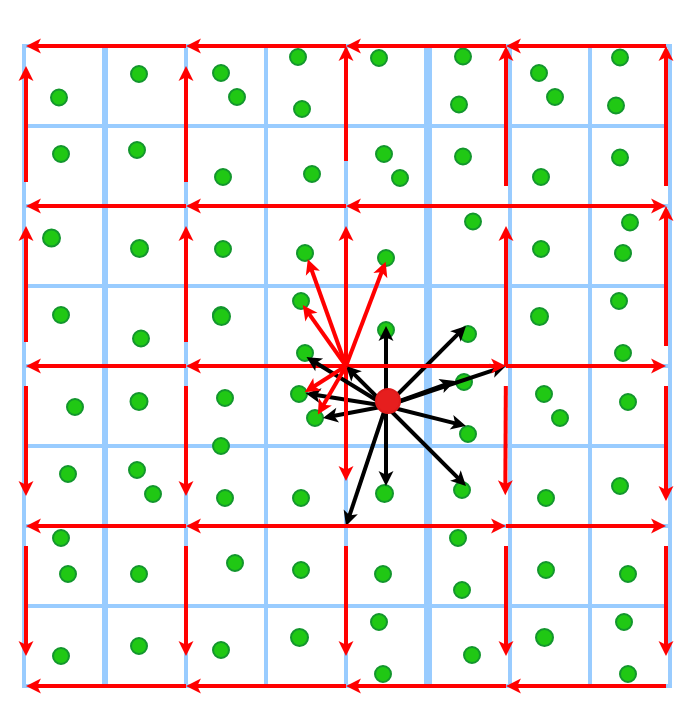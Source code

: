 <mxfile version="24.2.7" type="github">
  <diagram name="Page-1" id="DraWhwrT-TS_uRacD182">
    <mxGraphModel dx="843" dy="497" grid="1" gridSize="10" guides="0" tooltips="1" connect="0" arrows="0" fold="1" page="1" pageScale="1" pageWidth="827" pageHeight="1169" math="0" shadow="0">
      <root>
        <mxCell id="0" />
        <mxCell id="1" parent="0" />
        <mxCell id="VTp4H3veCPO5L7dhnCd6-25" value="" style="shape=table;startSize=0;container=1;collapsible=0;childLayout=tableLayout;fontSize=16;strokeWidth=2;strokeColor=#99CCFF;movable=1;resizable=1;rotatable=1;deletable=1;editable=1;locked=0;connectable=1;" parent="1" vertex="1">
          <mxGeometry x="599" y="280" width="120" height="120" as="geometry" />
        </mxCell>
        <mxCell id="VTp4H3veCPO5L7dhnCd6-26" value="" style="shape=tableRow;horizontal=0;startSize=0;swimlaneHead=0;swimlaneBody=0;strokeColor=inherit;top=0;left=0;bottom=0;right=0;collapsible=0;dropTarget=0;fillColor=none;points=[[0,0.5],[1,0.5]];portConstraint=eastwest;fontSize=16;movable=1;resizable=1;rotatable=1;deletable=1;editable=1;locked=0;connectable=1;" parent="VTp4H3veCPO5L7dhnCd6-25" vertex="1">
          <mxGeometry width="120" height="40" as="geometry" />
        </mxCell>
        <mxCell id="VTp4H3veCPO5L7dhnCd6-27" value="" style="shape=partialRectangle;html=1;whiteSpace=wrap;connectable=1;strokeColor=inherit;overflow=hidden;fillColor=none;top=0;left=0;bottom=0;right=0;pointerEvents=1;fontSize=16;movable=1;resizable=1;rotatable=1;deletable=1;editable=1;locked=0;" parent="VTp4H3veCPO5L7dhnCd6-26" vertex="1">
          <mxGeometry width="40" height="40" as="geometry">
            <mxRectangle width="40" height="40" as="alternateBounds" />
          </mxGeometry>
        </mxCell>
        <mxCell id="VTp4H3veCPO5L7dhnCd6-28" value="" style="shape=partialRectangle;html=1;whiteSpace=wrap;connectable=1;strokeColor=inherit;overflow=hidden;fillColor=none;top=0;left=0;bottom=0;right=0;pointerEvents=1;fontSize=16;movable=1;resizable=1;rotatable=1;deletable=1;editable=1;locked=0;" parent="VTp4H3veCPO5L7dhnCd6-26" vertex="1">
          <mxGeometry x="40" width="40" height="40" as="geometry">
            <mxRectangle width="40" height="40" as="alternateBounds" />
          </mxGeometry>
        </mxCell>
        <mxCell id="VTp4H3veCPO5L7dhnCd6-29" value="" style="shape=partialRectangle;html=1;whiteSpace=wrap;connectable=1;strokeColor=inherit;overflow=hidden;fillColor=none;top=0;left=0;bottom=0;right=0;pointerEvents=1;fontSize=16;movable=1;resizable=1;rotatable=1;deletable=1;editable=1;locked=0;" parent="VTp4H3veCPO5L7dhnCd6-26" vertex="1">
          <mxGeometry x="80" width="40" height="40" as="geometry">
            <mxRectangle width="40" height="40" as="alternateBounds" />
          </mxGeometry>
        </mxCell>
        <mxCell id="VTp4H3veCPO5L7dhnCd6-30" value="" style="shape=tableRow;horizontal=0;startSize=0;swimlaneHead=0;swimlaneBody=0;strokeColor=inherit;top=0;left=0;bottom=0;right=0;collapsible=0;dropTarget=0;fillColor=none;points=[[0,0.5],[1,0.5]];portConstraint=eastwest;fontSize=16;movable=1;resizable=1;rotatable=1;deletable=1;editable=1;locked=0;connectable=1;" parent="VTp4H3veCPO5L7dhnCd6-25" vertex="1">
          <mxGeometry y="40" width="120" height="40" as="geometry" />
        </mxCell>
        <mxCell id="VTp4H3veCPO5L7dhnCd6-31" value="" style="shape=partialRectangle;html=1;whiteSpace=wrap;connectable=1;strokeColor=inherit;overflow=hidden;fillColor=none;top=0;left=0;bottom=0;right=0;pointerEvents=1;fontSize=16;movable=1;resizable=1;rotatable=1;deletable=1;editable=1;locked=0;" parent="VTp4H3veCPO5L7dhnCd6-30" vertex="1">
          <mxGeometry width="40" height="40" as="geometry">
            <mxRectangle width="40" height="40" as="alternateBounds" />
          </mxGeometry>
        </mxCell>
        <mxCell id="VTp4H3veCPO5L7dhnCd6-32" value="" style="shape=partialRectangle;html=1;whiteSpace=wrap;connectable=1;strokeColor=inherit;overflow=hidden;fillColor=none;top=0;left=0;bottom=0;right=0;pointerEvents=1;fontSize=16;movable=1;resizable=1;rotatable=1;deletable=1;editable=1;locked=0;" parent="VTp4H3veCPO5L7dhnCd6-30" vertex="1">
          <mxGeometry x="40" width="40" height="40" as="geometry">
            <mxRectangle width="40" height="40" as="alternateBounds" />
          </mxGeometry>
        </mxCell>
        <mxCell id="VTp4H3veCPO5L7dhnCd6-33" value="" style="shape=partialRectangle;html=1;whiteSpace=wrap;connectable=1;strokeColor=inherit;overflow=hidden;fillColor=none;top=0;left=0;bottom=0;right=0;pointerEvents=1;fontSize=16;movable=1;resizable=1;rotatable=1;deletable=1;editable=1;locked=0;" parent="VTp4H3veCPO5L7dhnCd6-30" vertex="1">
          <mxGeometry x="80" width="40" height="40" as="geometry">
            <mxRectangle width="40" height="40" as="alternateBounds" />
          </mxGeometry>
        </mxCell>
        <mxCell id="VTp4H3veCPO5L7dhnCd6-34" value="" style="shape=tableRow;horizontal=0;startSize=0;swimlaneHead=0;swimlaneBody=0;strokeColor=inherit;top=0;left=0;bottom=0;right=0;collapsible=0;dropTarget=0;fillColor=none;points=[[0,0.5],[1,0.5]];portConstraint=eastwest;fontSize=16;movable=1;resizable=1;rotatable=1;deletable=1;editable=1;locked=0;connectable=1;" parent="VTp4H3veCPO5L7dhnCd6-25" vertex="1">
          <mxGeometry y="80" width="120" height="40" as="geometry" />
        </mxCell>
        <mxCell id="VTp4H3veCPO5L7dhnCd6-35" value="" style="shape=partialRectangle;html=1;whiteSpace=wrap;connectable=1;strokeColor=inherit;overflow=hidden;fillColor=none;top=0;left=0;bottom=0;right=0;pointerEvents=1;fontSize=16;movable=1;resizable=1;rotatable=1;deletable=1;editable=1;locked=0;" parent="VTp4H3veCPO5L7dhnCd6-34" vertex="1">
          <mxGeometry width="40" height="40" as="geometry">
            <mxRectangle width="40" height="40" as="alternateBounds" />
          </mxGeometry>
        </mxCell>
        <mxCell id="VTp4H3veCPO5L7dhnCd6-36" value="" style="shape=partialRectangle;html=1;whiteSpace=wrap;connectable=1;strokeColor=inherit;overflow=hidden;fillColor=none;top=0;left=0;bottom=0;right=0;pointerEvents=1;fontSize=16;movable=1;resizable=1;rotatable=1;deletable=1;editable=1;locked=0;" parent="VTp4H3veCPO5L7dhnCd6-34" vertex="1">
          <mxGeometry x="40" width="40" height="40" as="geometry">
            <mxRectangle width="40" height="40" as="alternateBounds" />
          </mxGeometry>
        </mxCell>
        <mxCell id="VTp4H3veCPO5L7dhnCd6-37" value="" style="shape=partialRectangle;html=1;whiteSpace=wrap;connectable=1;strokeColor=inherit;overflow=hidden;fillColor=none;top=0;left=0;bottom=0;right=0;pointerEvents=1;fontSize=16;movable=1;resizable=1;rotatable=1;deletable=1;editable=1;locked=0;" parent="VTp4H3veCPO5L7dhnCd6-34" vertex="1">
          <mxGeometry x="80" width="40" height="40" as="geometry">
            <mxRectangle width="40" height="40" as="alternateBounds" />
          </mxGeometry>
        </mxCell>
        <mxCell id="VTp4H3veCPO5L7dhnCd6-38" value="" style="shape=table;startSize=0;container=1;collapsible=0;childLayout=tableLayout;fontSize=16;strokeWidth=2;strokeColor=#99CCFF;movable=1;resizable=1;rotatable=1;deletable=1;editable=1;locked=0;connectable=1;" parent="1" vertex="1">
          <mxGeometry x="640" y="280" width="120" height="120" as="geometry" />
        </mxCell>
        <mxCell id="VTp4H3veCPO5L7dhnCd6-39" value="" style="shape=tableRow;horizontal=0;startSize=0;swimlaneHead=0;swimlaneBody=0;strokeColor=inherit;top=0;left=0;bottom=0;right=0;collapsible=0;dropTarget=0;fillColor=none;points=[[0,0.5],[1,0.5]];portConstraint=eastwest;fontSize=16;movable=1;resizable=1;rotatable=1;deletable=1;editable=1;locked=0;connectable=1;" parent="VTp4H3veCPO5L7dhnCd6-38" vertex="1">
          <mxGeometry width="120" height="40" as="geometry" />
        </mxCell>
        <mxCell id="VTp4H3veCPO5L7dhnCd6-40" value="" style="shape=partialRectangle;html=1;whiteSpace=wrap;connectable=1;strokeColor=inherit;overflow=hidden;fillColor=none;top=0;left=0;bottom=0;right=0;pointerEvents=1;fontSize=16;movable=1;resizable=1;rotatable=1;deletable=1;editable=1;locked=0;" parent="VTp4H3veCPO5L7dhnCd6-39" vertex="1">
          <mxGeometry width="40" height="40" as="geometry">
            <mxRectangle width="40" height="40" as="alternateBounds" />
          </mxGeometry>
        </mxCell>
        <mxCell id="VTp4H3veCPO5L7dhnCd6-41" value="" style="shape=partialRectangle;html=1;whiteSpace=wrap;connectable=1;strokeColor=inherit;overflow=hidden;fillColor=none;top=0;left=0;bottom=0;right=0;pointerEvents=1;fontSize=16;movable=1;resizable=1;rotatable=1;deletable=1;editable=1;locked=0;" parent="VTp4H3veCPO5L7dhnCd6-39" vertex="1">
          <mxGeometry x="40" width="40" height="40" as="geometry">
            <mxRectangle width="40" height="40" as="alternateBounds" />
          </mxGeometry>
        </mxCell>
        <mxCell id="VTp4H3veCPO5L7dhnCd6-42" value="" style="shape=partialRectangle;html=1;whiteSpace=wrap;connectable=1;strokeColor=inherit;overflow=hidden;fillColor=none;top=0;left=0;bottom=0;right=0;pointerEvents=1;fontSize=16;movable=1;resizable=1;rotatable=1;deletable=1;editable=1;locked=0;" parent="VTp4H3veCPO5L7dhnCd6-39" vertex="1">
          <mxGeometry x="80" width="40" height="40" as="geometry">
            <mxRectangle width="40" height="40" as="alternateBounds" />
          </mxGeometry>
        </mxCell>
        <mxCell id="VTp4H3veCPO5L7dhnCd6-43" value="" style="shape=tableRow;horizontal=0;startSize=0;swimlaneHead=0;swimlaneBody=0;strokeColor=inherit;top=0;left=0;bottom=0;right=0;collapsible=0;dropTarget=0;fillColor=none;points=[[0,0.5],[1,0.5]];portConstraint=eastwest;fontSize=16;movable=1;resizable=1;rotatable=1;deletable=1;editable=1;locked=0;connectable=1;" parent="VTp4H3veCPO5L7dhnCd6-38" vertex="1">
          <mxGeometry y="40" width="120" height="40" as="geometry" />
        </mxCell>
        <mxCell id="VTp4H3veCPO5L7dhnCd6-44" value="" style="shape=partialRectangle;html=1;whiteSpace=wrap;connectable=1;strokeColor=inherit;overflow=hidden;fillColor=none;top=0;left=0;bottom=0;right=0;pointerEvents=1;fontSize=16;movable=1;resizable=1;rotatable=1;deletable=1;editable=1;locked=0;" parent="VTp4H3veCPO5L7dhnCd6-43" vertex="1">
          <mxGeometry width="40" height="40" as="geometry">
            <mxRectangle width="40" height="40" as="alternateBounds" />
          </mxGeometry>
        </mxCell>
        <mxCell id="VTp4H3veCPO5L7dhnCd6-45" value="" style="shape=partialRectangle;html=1;whiteSpace=wrap;connectable=1;strokeColor=inherit;overflow=hidden;fillColor=none;top=0;left=0;bottom=0;right=0;pointerEvents=1;fontSize=16;movable=1;resizable=1;rotatable=1;deletable=1;editable=1;locked=0;" parent="VTp4H3veCPO5L7dhnCd6-43" vertex="1">
          <mxGeometry x="40" width="40" height="40" as="geometry">
            <mxRectangle width="40" height="40" as="alternateBounds" />
          </mxGeometry>
        </mxCell>
        <mxCell id="VTp4H3veCPO5L7dhnCd6-46" value="" style="shape=partialRectangle;html=1;whiteSpace=wrap;connectable=1;strokeColor=inherit;overflow=hidden;fillColor=none;top=0;left=0;bottom=0;right=0;pointerEvents=1;fontSize=16;movable=1;resizable=1;rotatable=1;deletable=1;editable=1;locked=0;" parent="VTp4H3veCPO5L7dhnCd6-43" vertex="1">
          <mxGeometry x="80" width="40" height="40" as="geometry">
            <mxRectangle width="40" height="40" as="alternateBounds" />
          </mxGeometry>
        </mxCell>
        <mxCell id="VTp4H3veCPO5L7dhnCd6-47" value="" style="shape=tableRow;horizontal=0;startSize=0;swimlaneHead=0;swimlaneBody=0;strokeColor=inherit;top=0;left=0;bottom=0;right=0;collapsible=0;dropTarget=0;fillColor=none;points=[[0,0.5],[1,0.5]];portConstraint=eastwest;fontSize=16;movable=1;resizable=1;rotatable=1;deletable=1;editable=1;locked=0;connectable=1;" parent="VTp4H3veCPO5L7dhnCd6-38" vertex="1">
          <mxGeometry y="80" width="120" height="40" as="geometry" />
        </mxCell>
        <mxCell id="VTp4H3veCPO5L7dhnCd6-48" value="" style="shape=partialRectangle;html=1;whiteSpace=wrap;connectable=1;strokeColor=inherit;overflow=hidden;fillColor=none;top=0;left=0;bottom=0;right=0;pointerEvents=1;fontSize=16;movable=1;resizable=1;rotatable=1;deletable=1;editable=1;locked=0;" parent="VTp4H3veCPO5L7dhnCd6-47" vertex="1">
          <mxGeometry width="40" height="40" as="geometry">
            <mxRectangle width="40" height="40" as="alternateBounds" />
          </mxGeometry>
        </mxCell>
        <mxCell id="VTp4H3veCPO5L7dhnCd6-49" value="" style="shape=partialRectangle;html=1;whiteSpace=wrap;connectable=1;strokeColor=inherit;overflow=hidden;fillColor=none;top=0;left=0;bottom=0;right=0;pointerEvents=1;fontSize=16;movable=1;resizable=1;rotatable=1;deletable=1;editable=1;locked=0;" parent="VTp4H3veCPO5L7dhnCd6-47" vertex="1">
          <mxGeometry x="40" width="40" height="40" as="geometry">
            <mxRectangle width="40" height="40" as="alternateBounds" />
          </mxGeometry>
        </mxCell>
        <mxCell id="VTp4H3veCPO5L7dhnCd6-50" value="" style="shape=partialRectangle;html=1;whiteSpace=wrap;connectable=1;strokeColor=inherit;overflow=hidden;fillColor=none;top=0;left=0;bottom=0;right=0;pointerEvents=1;fontSize=16;movable=1;resizable=1;rotatable=1;deletable=1;editable=1;locked=0;" parent="VTp4H3veCPO5L7dhnCd6-47" vertex="1">
          <mxGeometry x="80" width="40" height="40" as="geometry">
            <mxRectangle width="40" height="40" as="alternateBounds" />
          </mxGeometry>
        </mxCell>
        <mxCell id="VTp4H3veCPO5L7dhnCd6-51" value="" style="shape=table;startSize=0;container=1;collapsible=0;childLayout=tableLayout;fontSize=16;strokeWidth=2;strokeColor=#99CCFF;movable=1;resizable=1;rotatable=1;deletable=1;editable=1;locked=0;connectable=1;" parent="1" vertex="1">
          <mxGeometry x="760" y="280" width="120" height="120" as="geometry" />
        </mxCell>
        <mxCell id="VTp4H3veCPO5L7dhnCd6-52" value="" style="shape=tableRow;horizontal=0;startSize=0;swimlaneHead=0;swimlaneBody=0;strokeColor=inherit;top=0;left=0;bottom=0;right=0;collapsible=0;dropTarget=0;fillColor=none;points=[[0,0.5],[1,0.5]];portConstraint=eastwest;fontSize=16;movable=1;resizable=1;rotatable=1;deletable=1;editable=1;locked=0;connectable=1;" parent="VTp4H3veCPO5L7dhnCd6-51" vertex="1">
          <mxGeometry width="120" height="40" as="geometry" />
        </mxCell>
        <mxCell id="VTp4H3veCPO5L7dhnCd6-53" value="" style="shape=partialRectangle;html=1;whiteSpace=wrap;connectable=1;strokeColor=inherit;overflow=hidden;fillColor=none;top=0;left=0;bottom=0;right=0;pointerEvents=1;fontSize=16;movable=1;resizable=1;rotatable=1;deletable=1;editable=1;locked=0;" parent="VTp4H3veCPO5L7dhnCd6-52" vertex="1">
          <mxGeometry width="40" height="40" as="geometry">
            <mxRectangle width="40" height="40" as="alternateBounds" />
          </mxGeometry>
        </mxCell>
        <mxCell id="VTp4H3veCPO5L7dhnCd6-54" value="" style="shape=partialRectangle;html=1;whiteSpace=wrap;connectable=1;strokeColor=inherit;overflow=hidden;fillColor=none;top=0;left=0;bottom=0;right=0;pointerEvents=1;fontSize=16;movable=1;resizable=1;rotatable=1;deletable=1;editable=1;locked=0;" parent="VTp4H3veCPO5L7dhnCd6-52" vertex="1">
          <mxGeometry x="40" width="40" height="40" as="geometry">
            <mxRectangle width="40" height="40" as="alternateBounds" />
          </mxGeometry>
        </mxCell>
        <mxCell id="VTp4H3veCPO5L7dhnCd6-55" value="" style="shape=partialRectangle;html=1;whiteSpace=wrap;connectable=1;strokeColor=inherit;overflow=hidden;fillColor=none;top=0;left=0;bottom=0;right=0;pointerEvents=1;fontSize=16;movable=1;resizable=1;rotatable=1;deletable=1;editable=1;locked=0;" parent="VTp4H3veCPO5L7dhnCd6-52" vertex="1">
          <mxGeometry x="80" width="40" height="40" as="geometry">
            <mxRectangle width="40" height="40" as="alternateBounds" />
          </mxGeometry>
        </mxCell>
        <mxCell id="VTp4H3veCPO5L7dhnCd6-56" value="" style="shape=tableRow;horizontal=0;startSize=0;swimlaneHead=0;swimlaneBody=0;strokeColor=inherit;top=0;left=0;bottom=0;right=0;collapsible=0;dropTarget=0;fillColor=none;points=[[0,0.5],[1,0.5]];portConstraint=eastwest;fontSize=16;movable=1;resizable=1;rotatable=1;deletable=1;editable=1;locked=0;connectable=1;" parent="VTp4H3veCPO5L7dhnCd6-51" vertex="1">
          <mxGeometry y="40" width="120" height="40" as="geometry" />
        </mxCell>
        <mxCell id="VTp4H3veCPO5L7dhnCd6-57" value="" style="shape=partialRectangle;html=1;whiteSpace=wrap;connectable=1;strokeColor=inherit;overflow=hidden;fillColor=none;top=0;left=0;bottom=0;right=0;pointerEvents=1;fontSize=16;movable=1;resizable=1;rotatable=1;deletable=1;editable=1;locked=0;" parent="VTp4H3veCPO5L7dhnCd6-56" vertex="1">
          <mxGeometry width="40" height="40" as="geometry">
            <mxRectangle width="40" height="40" as="alternateBounds" />
          </mxGeometry>
        </mxCell>
        <mxCell id="VTp4H3veCPO5L7dhnCd6-58" value="" style="shape=partialRectangle;html=1;whiteSpace=wrap;connectable=1;strokeColor=inherit;overflow=hidden;fillColor=none;top=0;left=0;bottom=0;right=0;pointerEvents=1;fontSize=16;movable=1;resizable=1;rotatable=1;deletable=1;editable=1;locked=0;" parent="VTp4H3veCPO5L7dhnCd6-56" vertex="1">
          <mxGeometry x="40" width="40" height="40" as="geometry">
            <mxRectangle width="40" height="40" as="alternateBounds" />
          </mxGeometry>
        </mxCell>
        <mxCell id="VTp4H3veCPO5L7dhnCd6-59" value="" style="shape=partialRectangle;html=1;whiteSpace=wrap;connectable=1;strokeColor=inherit;overflow=hidden;fillColor=none;top=0;left=0;bottom=0;right=0;pointerEvents=1;fontSize=16;movable=1;resizable=1;rotatable=1;deletable=1;editable=1;locked=0;" parent="VTp4H3veCPO5L7dhnCd6-56" vertex="1">
          <mxGeometry x="80" width="40" height="40" as="geometry">
            <mxRectangle width="40" height="40" as="alternateBounds" />
          </mxGeometry>
        </mxCell>
        <mxCell id="VTp4H3veCPO5L7dhnCd6-60" value="" style="shape=tableRow;horizontal=0;startSize=0;swimlaneHead=0;swimlaneBody=0;strokeColor=inherit;top=0;left=0;bottom=0;right=0;collapsible=0;dropTarget=0;fillColor=none;points=[[0,0.5],[1,0.5]];portConstraint=eastwest;fontSize=16;movable=1;resizable=1;rotatable=1;deletable=1;editable=1;locked=0;connectable=1;" parent="VTp4H3veCPO5L7dhnCd6-51" vertex="1">
          <mxGeometry y="80" width="120" height="40" as="geometry" />
        </mxCell>
        <mxCell id="VTp4H3veCPO5L7dhnCd6-61" value="" style="shape=partialRectangle;html=1;whiteSpace=wrap;connectable=1;strokeColor=inherit;overflow=hidden;fillColor=none;top=0;left=0;bottom=0;right=0;pointerEvents=1;fontSize=16;movable=1;resizable=1;rotatable=1;deletable=1;editable=1;locked=0;" parent="VTp4H3veCPO5L7dhnCd6-60" vertex="1">
          <mxGeometry width="40" height="40" as="geometry">
            <mxRectangle width="40" height="40" as="alternateBounds" />
          </mxGeometry>
        </mxCell>
        <mxCell id="VTp4H3veCPO5L7dhnCd6-62" value="" style="shape=partialRectangle;html=1;whiteSpace=wrap;connectable=1;strokeColor=inherit;overflow=hidden;fillColor=none;top=0;left=0;bottom=0;right=0;pointerEvents=1;fontSize=16;movable=1;resizable=1;rotatable=1;deletable=1;editable=1;locked=0;" parent="VTp4H3veCPO5L7dhnCd6-60" vertex="1">
          <mxGeometry x="40" width="40" height="40" as="geometry">
            <mxRectangle width="40" height="40" as="alternateBounds" />
          </mxGeometry>
        </mxCell>
        <mxCell id="VTp4H3veCPO5L7dhnCd6-63" value="" style="shape=partialRectangle;html=1;whiteSpace=wrap;connectable=1;strokeColor=inherit;overflow=hidden;fillColor=none;top=0;left=0;bottom=0;right=0;pointerEvents=1;fontSize=16;movable=1;resizable=1;rotatable=1;deletable=1;editable=1;locked=0;" parent="VTp4H3veCPO5L7dhnCd6-60" vertex="1">
          <mxGeometry x="80" width="40" height="40" as="geometry">
            <mxRectangle width="40" height="40" as="alternateBounds" />
          </mxGeometry>
        </mxCell>
        <mxCell id="VTp4H3veCPO5L7dhnCd6-64" value="" style="shape=table;startSize=0;container=1;collapsible=0;childLayout=tableLayout;fontSize=16;strokeWidth=2;strokeColor=#99CCFF;movable=1;resizable=1;rotatable=1;deletable=1;editable=1;locked=0;connectable=1;" parent="1" vertex="1">
          <mxGeometry x="802" y="280" width="120" height="120" as="geometry" />
        </mxCell>
        <mxCell id="VTp4H3veCPO5L7dhnCd6-65" value="" style="shape=tableRow;horizontal=0;startSize=0;swimlaneHead=0;swimlaneBody=0;strokeColor=inherit;top=0;left=0;bottom=0;right=0;collapsible=0;dropTarget=0;fillColor=none;points=[[0,0.5],[1,0.5]];portConstraint=eastwest;fontSize=16;movable=1;resizable=1;rotatable=1;deletable=1;editable=1;locked=0;connectable=1;" parent="VTp4H3veCPO5L7dhnCd6-64" vertex="1">
          <mxGeometry width="120" height="40" as="geometry" />
        </mxCell>
        <mxCell id="VTp4H3veCPO5L7dhnCd6-66" value="" style="shape=partialRectangle;html=1;whiteSpace=wrap;connectable=1;strokeColor=inherit;overflow=hidden;fillColor=none;top=0;left=0;bottom=0;right=0;pointerEvents=1;fontSize=16;movable=1;resizable=1;rotatable=1;deletable=1;editable=1;locked=0;" parent="VTp4H3veCPO5L7dhnCd6-65" vertex="1">
          <mxGeometry width="40" height="40" as="geometry">
            <mxRectangle width="40" height="40" as="alternateBounds" />
          </mxGeometry>
        </mxCell>
        <mxCell id="VTp4H3veCPO5L7dhnCd6-67" value="" style="shape=partialRectangle;html=1;whiteSpace=wrap;connectable=1;strokeColor=inherit;overflow=hidden;fillColor=none;top=0;left=0;bottom=0;right=0;pointerEvents=1;fontSize=16;movable=1;resizable=1;rotatable=1;deletable=1;editable=1;locked=0;" parent="VTp4H3veCPO5L7dhnCd6-65" vertex="1">
          <mxGeometry x="40" width="40" height="40" as="geometry">
            <mxRectangle width="40" height="40" as="alternateBounds" />
          </mxGeometry>
        </mxCell>
        <mxCell id="VTp4H3veCPO5L7dhnCd6-68" value="" style="shape=partialRectangle;html=1;whiteSpace=wrap;connectable=1;strokeColor=inherit;overflow=hidden;fillColor=none;top=0;left=0;bottom=0;right=0;pointerEvents=1;fontSize=16;movable=1;resizable=1;rotatable=1;deletable=1;editable=1;locked=0;" parent="VTp4H3veCPO5L7dhnCd6-65" vertex="1">
          <mxGeometry x="80" width="40" height="40" as="geometry">
            <mxRectangle width="40" height="40" as="alternateBounds" />
          </mxGeometry>
        </mxCell>
        <mxCell id="VTp4H3veCPO5L7dhnCd6-69" value="" style="shape=tableRow;horizontal=0;startSize=0;swimlaneHead=0;swimlaneBody=0;strokeColor=inherit;top=0;left=0;bottom=0;right=0;collapsible=0;dropTarget=0;fillColor=none;points=[[0,0.5],[1,0.5]];portConstraint=eastwest;fontSize=16;movable=1;resizable=1;rotatable=1;deletable=1;editable=1;locked=0;connectable=1;" parent="VTp4H3veCPO5L7dhnCd6-64" vertex="1">
          <mxGeometry y="40" width="120" height="40" as="geometry" />
        </mxCell>
        <mxCell id="VTp4H3veCPO5L7dhnCd6-70" value="" style="shape=partialRectangle;html=1;whiteSpace=wrap;connectable=1;strokeColor=inherit;overflow=hidden;fillColor=none;top=0;left=0;bottom=0;right=0;pointerEvents=1;fontSize=16;movable=1;resizable=1;rotatable=1;deletable=1;editable=1;locked=0;" parent="VTp4H3veCPO5L7dhnCd6-69" vertex="1">
          <mxGeometry width="40" height="40" as="geometry">
            <mxRectangle width="40" height="40" as="alternateBounds" />
          </mxGeometry>
        </mxCell>
        <mxCell id="VTp4H3veCPO5L7dhnCd6-71" value="" style="shape=partialRectangle;html=1;whiteSpace=wrap;connectable=1;strokeColor=inherit;overflow=hidden;fillColor=none;top=0;left=0;bottom=0;right=0;pointerEvents=1;fontSize=16;movable=1;resizable=1;rotatable=1;deletable=1;editable=1;locked=0;" parent="VTp4H3veCPO5L7dhnCd6-69" vertex="1">
          <mxGeometry x="40" width="40" height="40" as="geometry">
            <mxRectangle width="40" height="40" as="alternateBounds" />
          </mxGeometry>
        </mxCell>
        <mxCell id="VTp4H3veCPO5L7dhnCd6-72" value="" style="shape=partialRectangle;html=1;whiteSpace=wrap;connectable=1;strokeColor=inherit;overflow=hidden;fillColor=none;top=0;left=0;bottom=0;right=0;pointerEvents=1;fontSize=16;movable=1;resizable=1;rotatable=1;deletable=1;editable=1;locked=0;" parent="VTp4H3veCPO5L7dhnCd6-69" vertex="1">
          <mxGeometry x="80" width="40" height="40" as="geometry">
            <mxRectangle width="40" height="40" as="alternateBounds" />
          </mxGeometry>
        </mxCell>
        <mxCell id="VTp4H3veCPO5L7dhnCd6-73" value="" style="shape=tableRow;horizontal=0;startSize=0;swimlaneHead=0;swimlaneBody=0;strokeColor=inherit;top=0;left=0;bottom=0;right=0;collapsible=0;dropTarget=0;fillColor=none;points=[[0,0.5],[1,0.5]];portConstraint=eastwest;fontSize=16;movable=1;resizable=1;rotatable=1;deletable=1;editable=1;locked=0;connectable=1;" parent="VTp4H3veCPO5L7dhnCd6-64" vertex="1">
          <mxGeometry y="80" width="120" height="40" as="geometry" />
        </mxCell>
        <mxCell id="VTp4H3veCPO5L7dhnCd6-74" value="" style="shape=partialRectangle;html=1;whiteSpace=wrap;connectable=1;strokeColor=inherit;overflow=hidden;fillColor=none;top=0;left=0;bottom=0;right=0;pointerEvents=1;fontSize=16;movable=1;resizable=1;rotatable=1;deletable=1;editable=1;locked=0;" parent="VTp4H3veCPO5L7dhnCd6-73" vertex="1">
          <mxGeometry width="40" height="40" as="geometry">
            <mxRectangle width="40" height="40" as="alternateBounds" />
          </mxGeometry>
        </mxCell>
        <mxCell id="VTp4H3veCPO5L7dhnCd6-75" value="" style="shape=partialRectangle;html=1;whiteSpace=wrap;connectable=1;strokeColor=inherit;overflow=hidden;fillColor=none;top=0;left=0;bottom=0;right=0;pointerEvents=1;fontSize=16;movable=1;resizable=1;rotatable=1;deletable=1;editable=1;locked=0;" parent="VTp4H3veCPO5L7dhnCd6-73" vertex="1">
          <mxGeometry x="40" width="40" height="40" as="geometry">
            <mxRectangle width="40" height="40" as="alternateBounds" />
          </mxGeometry>
        </mxCell>
        <mxCell id="VTp4H3veCPO5L7dhnCd6-76" value="" style="shape=partialRectangle;html=1;whiteSpace=wrap;connectable=1;strokeColor=inherit;overflow=hidden;fillColor=none;top=0;left=0;bottom=0;right=0;pointerEvents=1;fontSize=16;movable=1;resizable=1;rotatable=1;deletable=1;editable=1;locked=0;" parent="VTp4H3veCPO5L7dhnCd6-73" vertex="1">
          <mxGeometry x="80" width="40" height="40" as="geometry">
            <mxRectangle width="40" height="40" as="alternateBounds" />
          </mxGeometry>
        </mxCell>
        <mxCell id="VTp4H3veCPO5L7dhnCd6-77" value="" style="shape=table;startSize=0;container=1;collapsible=0;childLayout=tableLayout;fontSize=16;strokeWidth=2;strokeColor=#99CCFF;movable=1;resizable=1;rotatable=1;deletable=1;editable=1;locked=0;connectable=1;" parent="1" vertex="1">
          <mxGeometry x="599" y="400" width="120" height="120" as="geometry" />
        </mxCell>
        <mxCell id="VTp4H3veCPO5L7dhnCd6-78" value="" style="shape=tableRow;horizontal=0;startSize=0;swimlaneHead=0;swimlaneBody=0;strokeColor=inherit;top=0;left=0;bottom=0;right=0;collapsible=0;dropTarget=0;fillColor=none;points=[[0,0.5],[1,0.5]];portConstraint=eastwest;fontSize=16;movable=1;resizable=1;rotatable=1;deletable=1;editable=1;locked=0;connectable=1;" parent="VTp4H3veCPO5L7dhnCd6-77" vertex="1">
          <mxGeometry width="120" height="40" as="geometry" />
        </mxCell>
        <mxCell id="VTp4H3veCPO5L7dhnCd6-79" value="" style="shape=partialRectangle;html=1;whiteSpace=wrap;connectable=1;strokeColor=inherit;overflow=hidden;fillColor=none;top=0;left=0;bottom=0;right=0;pointerEvents=1;fontSize=16;movable=1;resizable=1;rotatable=1;deletable=1;editable=1;locked=0;" parent="VTp4H3veCPO5L7dhnCd6-78" vertex="1">
          <mxGeometry width="40" height="40" as="geometry">
            <mxRectangle width="40" height="40" as="alternateBounds" />
          </mxGeometry>
        </mxCell>
        <mxCell id="VTp4H3veCPO5L7dhnCd6-80" value="" style="shape=partialRectangle;html=1;whiteSpace=wrap;connectable=1;strokeColor=inherit;overflow=hidden;fillColor=none;top=0;left=0;bottom=0;right=0;pointerEvents=1;fontSize=16;movable=1;resizable=1;rotatable=1;deletable=1;editable=1;locked=0;" parent="VTp4H3veCPO5L7dhnCd6-78" vertex="1">
          <mxGeometry x="40" width="40" height="40" as="geometry">
            <mxRectangle width="40" height="40" as="alternateBounds" />
          </mxGeometry>
        </mxCell>
        <mxCell id="VTp4H3veCPO5L7dhnCd6-81" value="" style="shape=partialRectangle;html=1;whiteSpace=wrap;connectable=1;strokeColor=inherit;overflow=hidden;fillColor=none;top=0;left=0;bottom=0;right=0;pointerEvents=1;fontSize=16;movable=1;resizable=1;rotatable=1;deletable=1;editable=1;locked=0;" parent="VTp4H3veCPO5L7dhnCd6-78" vertex="1">
          <mxGeometry x="80" width="40" height="40" as="geometry">
            <mxRectangle width="40" height="40" as="alternateBounds" />
          </mxGeometry>
        </mxCell>
        <mxCell id="VTp4H3veCPO5L7dhnCd6-82" value="" style="shape=tableRow;horizontal=0;startSize=0;swimlaneHead=0;swimlaneBody=0;strokeColor=inherit;top=0;left=0;bottom=0;right=0;collapsible=0;dropTarget=0;fillColor=none;points=[[0,0.5],[1,0.5]];portConstraint=eastwest;fontSize=16;movable=1;resizable=1;rotatable=1;deletable=1;editable=1;locked=0;connectable=1;" parent="VTp4H3veCPO5L7dhnCd6-77" vertex="1">
          <mxGeometry y="40" width="120" height="40" as="geometry" />
        </mxCell>
        <mxCell id="VTp4H3veCPO5L7dhnCd6-83" value="" style="shape=partialRectangle;html=1;whiteSpace=wrap;connectable=1;strokeColor=inherit;overflow=hidden;fillColor=none;top=0;left=0;bottom=0;right=0;pointerEvents=1;fontSize=16;movable=1;resizable=1;rotatable=1;deletable=1;editable=1;locked=0;" parent="VTp4H3veCPO5L7dhnCd6-82" vertex="1">
          <mxGeometry width="40" height="40" as="geometry">
            <mxRectangle width="40" height="40" as="alternateBounds" />
          </mxGeometry>
        </mxCell>
        <mxCell id="VTp4H3veCPO5L7dhnCd6-84" value="" style="shape=partialRectangle;html=1;whiteSpace=wrap;connectable=1;strokeColor=inherit;overflow=hidden;fillColor=none;top=0;left=0;bottom=0;right=0;pointerEvents=1;fontSize=16;movable=1;resizable=1;rotatable=1;deletable=1;editable=1;locked=0;" parent="VTp4H3veCPO5L7dhnCd6-82" vertex="1">
          <mxGeometry x="40" width="40" height="40" as="geometry">
            <mxRectangle width="40" height="40" as="alternateBounds" />
          </mxGeometry>
        </mxCell>
        <mxCell id="VTp4H3veCPO5L7dhnCd6-85" value="" style="shape=partialRectangle;html=1;whiteSpace=wrap;connectable=1;strokeColor=inherit;overflow=hidden;fillColor=none;top=0;left=0;bottom=0;right=0;pointerEvents=1;fontSize=16;movable=1;resizable=1;rotatable=1;deletable=1;editable=1;locked=0;" parent="VTp4H3veCPO5L7dhnCd6-82" vertex="1">
          <mxGeometry x="80" width="40" height="40" as="geometry">
            <mxRectangle width="40" height="40" as="alternateBounds" />
          </mxGeometry>
        </mxCell>
        <mxCell id="VTp4H3veCPO5L7dhnCd6-86" value="" style="shape=tableRow;horizontal=0;startSize=0;swimlaneHead=0;swimlaneBody=0;strokeColor=inherit;top=0;left=0;bottom=0;right=0;collapsible=0;dropTarget=0;fillColor=none;points=[[0,0.5],[1,0.5]];portConstraint=eastwest;fontSize=16;movable=1;resizable=1;rotatable=1;deletable=1;editable=1;locked=0;connectable=1;" parent="VTp4H3veCPO5L7dhnCd6-77" vertex="1">
          <mxGeometry y="80" width="120" height="40" as="geometry" />
        </mxCell>
        <mxCell id="VTp4H3veCPO5L7dhnCd6-87" value="" style="shape=partialRectangle;html=1;whiteSpace=wrap;connectable=1;strokeColor=inherit;overflow=hidden;fillColor=none;top=0;left=0;bottom=0;right=0;pointerEvents=1;fontSize=16;movable=1;resizable=1;rotatable=1;deletable=1;editable=1;locked=0;" parent="VTp4H3veCPO5L7dhnCd6-86" vertex="1">
          <mxGeometry width="40" height="40" as="geometry">
            <mxRectangle width="40" height="40" as="alternateBounds" />
          </mxGeometry>
        </mxCell>
        <mxCell id="VTp4H3veCPO5L7dhnCd6-88" value="" style="shape=partialRectangle;html=1;whiteSpace=wrap;connectable=1;strokeColor=inherit;overflow=hidden;fillColor=none;top=0;left=0;bottom=0;right=0;pointerEvents=1;fontSize=16;movable=1;resizable=1;rotatable=1;deletable=1;editable=1;locked=0;" parent="VTp4H3veCPO5L7dhnCd6-86" vertex="1">
          <mxGeometry x="40" width="40" height="40" as="geometry">
            <mxRectangle width="40" height="40" as="alternateBounds" />
          </mxGeometry>
        </mxCell>
        <mxCell id="VTp4H3veCPO5L7dhnCd6-89" value="" style="shape=partialRectangle;html=1;whiteSpace=wrap;connectable=1;strokeColor=inherit;overflow=hidden;fillColor=none;top=0;left=0;bottom=0;right=0;pointerEvents=1;fontSize=16;movable=1;resizable=1;rotatable=1;deletable=1;editable=1;locked=0;" parent="VTp4H3veCPO5L7dhnCd6-86" vertex="1">
          <mxGeometry x="80" width="40" height="40" as="geometry">
            <mxRectangle width="40" height="40" as="alternateBounds" />
          </mxGeometry>
        </mxCell>
        <mxCell id="VTp4H3veCPO5L7dhnCd6-90" value="" style="shape=table;startSize=0;container=1;collapsible=0;childLayout=tableLayout;fontSize=16;strokeWidth=2;strokeColor=#99CCFF;movable=1;resizable=1;rotatable=1;deletable=1;editable=1;locked=0;connectable=1;" parent="1" vertex="1">
          <mxGeometry x="640" y="400" width="120" height="120" as="geometry" />
        </mxCell>
        <mxCell id="VTp4H3veCPO5L7dhnCd6-91" value="" style="shape=tableRow;horizontal=0;startSize=0;swimlaneHead=0;swimlaneBody=0;strokeColor=inherit;top=0;left=0;bottom=0;right=0;collapsible=0;dropTarget=0;fillColor=none;points=[[0,0.5],[1,0.5]];portConstraint=eastwest;fontSize=16;movable=1;resizable=1;rotatable=1;deletable=1;editable=1;locked=0;connectable=1;" parent="VTp4H3veCPO5L7dhnCd6-90" vertex="1">
          <mxGeometry width="120" height="40" as="geometry" />
        </mxCell>
        <mxCell id="VTp4H3veCPO5L7dhnCd6-92" value="" style="shape=partialRectangle;html=1;whiteSpace=wrap;connectable=1;strokeColor=inherit;overflow=hidden;fillColor=none;top=0;left=0;bottom=0;right=0;pointerEvents=1;fontSize=16;movable=1;resizable=1;rotatable=1;deletable=1;editable=1;locked=0;" parent="VTp4H3veCPO5L7dhnCd6-91" vertex="1">
          <mxGeometry width="40" height="40" as="geometry">
            <mxRectangle width="40" height="40" as="alternateBounds" />
          </mxGeometry>
        </mxCell>
        <mxCell id="VTp4H3veCPO5L7dhnCd6-93" value="" style="shape=partialRectangle;html=1;whiteSpace=wrap;connectable=1;strokeColor=inherit;overflow=hidden;fillColor=none;top=0;left=0;bottom=0;right=0;pointerEvents=1;fontSize=16;movable=1;resizable=1;rotatable=1;deletable=1;editable=1;locked=0;" parent="VTp4H3veCPO5L7dhnCd6-91" vertex="1">
          <mxGeometry x="40" width="40" height="40" as="geometry">
            <mxRectangle width="40" height="40" as="alternateBounds" />
          </mxGeometry>
        </mxCell>
        <mxCell id="VTp4H3veCPO5L7dhnCd6-94" value="" style="shape=partialRectangle;html=1;whiteSpace=wrap;connectable=1;strokeColor=inherit;overflow=hidden;fillColor=none;top=0;left=0;bottom=0;right=0;pointerEvents=1;fontSize=16;movable=1;resizable=1;rotatable=1;deletable=1;editable=1;locked=0;" parent="VTp4H3veCPO5L7dhnCd6-91" vertex="1">
          <mxGeometry x="80" width="40" height="40" as="geometry">
            <mxRectangle width="40" height="40" as="alternateBounds" />
          </mxGeometry>
        </mxCell>
        <mxCell id="VTp4H3veCPO5L7dhnCd6-95" value="" style="shape=tableRow;horizontal=0;startSize=0;swimlaneHead=0;swimlaneBody=0;strokeColor=inherit;top=0;left=0;bottom=0;right=0;collapsible=0;dropTarget=0;fillColor=none;points=[[0,0.5],[1,0.5]];portConstraint=eastwest;fontSize=16;movable=1;resizable=1;rotatable=1;deletable=1;editable=1;locked=0;connectable=1;" parent="VTp4H3veCPO5L7dhnCd6-90" vertex="1">
          <mxGeometry y="40" width="120" height="40" as="geometry" />
        </mxCell>
        <mxCell id="VTp4H3veCPO5L7dhnCd6-96" value="" style="shape=partialRectangle;html=1;whiteSpace=wrap;connectable=1;strokeColor=inherit;overflow=hidden;fillColor=none;top=0;left=0;bottom=0;right=0;pointerEvents=1;fontSize=16;movable=1;resizable=1;rotatable=1;deletable=1;editable=1;locked=0;" parent="VTp4H3veCPO5L7dhnCd6-95" vertex="1">
          <mxGeometry width="40" height="40" as="geometry">
            <mxRectangle width="40" height="40" as="alternateBounds" />
          </mxGeometry>
        </mxCell>
        <mxCell id="VTp4H3veCPO5L7dhnCd6-97" value="" style="shape=partialRectangle;html=1;whiteSpace=wrap;connectable=1;strokeColor=inherit;overflow=hidden;fillColor=none;top=0;left=0;bottom=0;right=0;pointerEvents=1;fontSize=16;movable=1;resizable=1;rotatable=1;deletable=1;editable=1;locked=0;" parent="VTp4H3veCPO5L7dhnCd6-95" vertex="1">
          <mxGeometry x="40" width="40" height="40" as="geometry">
            <mxRectangle width="40" height="40" as="alternateBounds" />
          </mxGeometry>
        </mxCell>
        <mxCell id="VTp4H3veCPO5L7dhnCd6-98" value="" style="shape=partialRectangle;html=1;whiteSpace=wrap;connectable=1;strokeColor=inherit;overflow=hidden;fillColor=none;top=0;left=0;bottom=0;right=0;pointerEvents=1;fontSize=16;movable=1;resizable=1;rotatable=1;deletable=1;editable=1;locked=0;" parent="VTp4H3veCPO5L7dhnCd6-95" vertex="1">
          <mxGeometry x="80" width="40" height="40" as="geometry">
            <mxRectangle width="40" height="40" as="alternateBounds" />
          </mxGeometry>
        </mxCell>
        <mxCell id="VTp4H3veCPO5L7dhnCd6-99" value="" style="shape=tableRow;horizontal=0;startSize=0;swimlaneHead=0;swimlaneBody=0;strokeColor=inherit;top=0;left=0;bottom=0;right=0;collapsible=0;dropTarget=0;fillColor=none;points=[[0,0.5],[1,0.5]];portConstraint=eastwest;fontSize=16;movable=1;resizable=1;rotatable=1;deletable=1;editable=1;locked=0;connectable=1;" parent="VTp4H3veCPO5L7dhnCd6-90" vertex="1">
          <mxGeometry y="80" width="120" height="40" as="geometry" />
        </mxCell>
        <mxCell id="VTp4H3veCPO5L7dhnCd6-100" value="" style="shape=partialRectangle;html=1;whiteSpace=wrap;connectable=1;strokeColor=inherit;overflow=hidden;fillColor=none;top=0;left=0;bottom=0;right=0;pointerEvents=1;fontSize=16;movable=1;resizable=1;rotatable=1;deletable=1;editable=1;locked=0;" parent="VTp4H3veCPO5L7dhnCd6-99" vertex="1">
          <mxGeometry width="40" height="40" as="geometry">
            <mxRectangle width="40" height="40" as="alternateBounds" />
          </mxGeometry>
        </mxCell>
        <mxCell id="VTp4H3veCPO5L7dhnCd6-101" value="" style="shape=partialRectangle;html=1;whiteSpace=wrap;connectable=1;strokeColor=inherit;overflow=hidden;fillColor=none;top=0;left=0;bottom=0;right=0;pointerEvents=1;fontSize=16;movable=1;resizable=1;rotatable=1;deletable=1;editable=1;locked=0;" parent="VTp4H3veCPO5L7dhnCd6-99" vertex="1">
          <mxGeometry x="40" width="40" height="40" as="geometry">
            <mxRectangle width="40" height="40" as="alternateBounds" />
          </mxGeometry>
        </mxCell>
        <mxCell id="VTp4H3veCPO5L7dhnCd6-102" value="" style="shape=partialRectangle;html=1;whiteSpace=wrap;connectable=1;strokeColor=inherit;overflow=hidden;fillColor=none;top=0;left=0;bottom=0;right=0;pointerEvents=1;fontSize=16;movable=1;resizable=1;rotatable=1;deletable=1;editable=1;locked=0;" parent="VTp4H3veCPO5L7dhnCd6-99" vertex="1">
          <mxGeometry x="80" width="40" height="40" as="geometry">
            <mxRectangle width="40" height="40" as="alternateBounds" />
          </mxGeometry>
        </mxCell>
        <mxCell id="VTp4H3veCPO5L7dhnCd6-103" value="" style="shape=table;startSize=0;container=1;collapsible=0;childLayout=tableLayout;fontSize=16;strokeWidth=2;strokeColor=#99CCFF;movable=1;resizable=1;rotatable=1;deletable=1;editable=1;locked=0;connectable=1;" parent="1" vertex="1">
          <mxGeometry x="760" y="400" width="120" height="120" as="geometry" />
        </mxCell>
        <mxCell id="VTp4H3veCPO5L7dhnCd6-104" value="" style="shape=tableRow;horizontal=0;startSize=0;swimlaneHead=0;swimlaneBody=0;strokeColor=inherit;top=0;left=0;bottom=0;right=0;collapsible=0;dropTarget=0;fillColor=none;points=[[0,0.5],[1,0.5]];portConstraint=eastwest;fontSize=16;movable=1;resizable=1;rotatable=1;deletable=1;editable=1;locked=0;connectable=1;" parent="VTp4H3veCPO5L7dhnCd6-103" vertex="1">
          <mxGeometry width="120" height="40" as="geometry" />
        </mxCell>
        <mxCell id="VTp4H3veCPO5L7dhnCd6-105" value="" style="shape=partialRectangle;html=1;whiteSpace=wrap;connectable=1;strokeColor=inherit;overflow=hidden;fillColor=none;top=0;left=0;bottom=0;right=0;pointerEvents=1;fontSize=16;movable=1;resizable=1;rotatable=1;deletable=1;editable=1;locked=0;" parent="VTp4H3veCPO5L7dhnCd6-104" vertex="1">
          <mxGeometry width="40" height="40" as="geometry">
            <mxRectangle width="40" height="40" as="alternateBounds" />
          </mxGeometry>
        </mxCell>
        <mxCell id="VTp4H3veCPO5L7dhnCd6-106" value="" style="shape=partialRectangle;html=1;whiteSpace=wrap;connectable=1;strokeColor=inherit;overflow=hidden;fillColor=none;top=0;left=0;bottom=0;right=0;pointerEvents=1;fontSize=16;movable=1;resizable=1;rotatable=1;deletable=1;editable=1;locked=0;" parent="VTp4H3veCPO5L7dhnCd6-104" vertex="1">
          <mxGeometry x="40" width="40" height="40" as="geometry">
            <mxRectangle width="40" height="40" as="alternateBounds" />
          </mxGeometry>
        </mxCell>
        <mxCell id="VTp4H3veCPO5L7dhnCd6-107" value="" style="shape=partialRectangle;html=1;whiteSpace=wrap;connectable=1;strokeColor=inherit;overflow=hidden;fillColor=none;top=0;left=0;bottom=0;right=0;pointerEvents=1;fontSize=16;movable=1;resizable=1;rotatable=1;deletable=1;editable=1;locked=0;" parent="VTp4H3veCPO5L7dhnCd6-104" vertex="1">
          <mxGeometry x="80" width="40" height="40" as="geometry">
            <mxRectangle width="40" height="40" as="alternateBounds" />
          </mxGeometry>
        </mxCell>
        <mxCell id="VTp4H3veCPO5L7dhnCd6-108" value="" style="shape=tableRow;horizontal=0;startSize=0;swimlaneHead=0;swimlaneBody=0;strokeColor=inherit;top=0;left=0;bottom=0;right=0;collapsible=0;dropTarget=0;fillColor=none;points=[[0,0.5],[1,0.5]];portConstraint=eastwest;fontSize=16;movable=1;resizable=1;rotatable=1;deletable=1;editable=1;locked=0;connectable=1;" parent="VTp4H3veCPO5L7dhnCd6-103" vertex="1">
          <mxGeometry y="40" width="120" height="40" as="geometry" />
        </mxCell>
        <mxCell id="VTp4H3veCPO5L7dhnCd6-109" value="" style="shape=partialRectangle;html=1;whiteSpace=wrap;connectable=1;strokeColor=inherit;overflow=hidden;fillColor=none;top=0;left=0;bottom=0;right=0;pointerEvents=1;fontSize=16;movable=1;resizable=1;rotatable=1;deletable=1;editable=1;locked=0;" parent="VTp4H3veCPO5L7dhnCd6-108" vertex="1">
          <mxGeometry width="40" height="40" as="geometry">
            <mxRectangle width="40" height="40" as="alternateBounds" />
          </mxGeometry>
        </mxCell>
        <mxCell id="VTp4H3veCPO5L7dhnCd6-110" value="" style="shape=partialRectangle;html=1;whiteSpace=wrap;connectable=1;strokeColor=inherit;overflow=hidden;fillColor=none;top=0;left=0;bottom=0;right=0;pointerEvents=1;fontSize=16;movable=1;resizable=1;rotatable=1;deletable=1;editable=1;locked=0;" parent="VTp4H3veCPO5L7dhnCd6-108" vertex="1">
          <mxGeometry x="40" width="40" height="40" as="geometry">
            <mxRectangle width="40" height="40" as="alternateBounds" />
          </mxGeometry>
        </mxCell>
        <mxCell id="VTp4H3veCPO5L7dhnCd6-111" value="" style="shape=partialRectangle;html=1;whiteSpace=wrap;connectable=1;strokeColor=inherit;overflow=hidden;fillColor=none;top=0;left=0;bottom=0;right=0;pointerEvents=1;fontSize=16;movable=1;resizable=1;rotatable=1;deletable=1;editable=1;locked=0;" parent="VTp4H3veCPO5L7dhnCd6-108" vertex="1">
          <mxGeometry x="80" width="40" height="40" as="geometry">
            <mxRectangle width="40" height="40" as="alternateBounds" />
          </mxGeometry>
        </mxCell>
        <mxCell id="VTp4H3veCPO5L7dhnCd6-112" value="" style="shape=tableRow;horizontal=0;startSize=0;swimlaneHead=0;swimlaneBody=0;strokeColor=inherit;top=0;left=0;bottom=0;right=0;collapsible=0;dropTarget=0;fillColor=none;points=[[0,0.5],[1,0.5]];portConstraint=eastwest;fontSize=16;movable=1;resizable=1;rotatable=1;deletable=1;editable=1;locked=0;connectable=1;" parent="VTp4H3veCPO5L7dhnCd6-103" vertex="1">
          <mxGeometry y="80" width="120" height="40" as="geometry" />
        </mxCell>
        <mxCell id="VTp4H3veCPO5L7dhnCd6-113" value="" style="shape=partialRectangle;html=1;whiteSpace=wrap;connectable=1;strokeColor=inherit;overflow=hidden;fillColor=none;top=0;left=0;bottom=0;right=0;pointerEvents=1;fontSize=16;movable=1;resizable=1;rotatable=1;deletable=1;editable=1;locked=0;" parent="VTp4H3veCPO5L7dhnCd6-112" vertex="1">
          <mxGeometry width="40" height="40" as="geometry">
            <mxRectangle width="40" height="40" as="alternateBounds" />
          </mxGeometry>
        </mxCell>
        <mxCell id="VTp4H3veCPO5L7dhnCd6-114" value="" style="shape=partialRectangle;html=1;whiteSpace=wrap;connectable=1;strokeColor=inherit;overflow=hidden;fillColor=none;top=0;left=0;bottom=0;right=0;pointerEvents=1;fontSize=16;movable=1;resizable=1;rotatable=1;deletable=1;editable=1;locked=0;" parent="VTp4H3veCPO5L7dhnCd6-112" vertex="1">
          <mxGeometry x="40" width="40" height="40" as="geometry">
            <mxRectangle width="40" height="40" as="alternateBounds" />
          </mxGeometry>
        </mxCell>
        <mxCell id="VTp4H3veCPO5L7dhnCd6-115" value="" style="shape=partialRectangle;html=1;whiteSpace=wrap;connectable=1;strokeColor=inherit;overflow=hidden;fillColor=none;top=0;left=0;bottom=0;right=0;pointerEvents=1;fontSize=16;movable=1;resizable=1;rotatable=1;deletable=1;editable=1;locked=0;" parent="VTp4H3veCPO5L7dhnCd6-112" vertex="1">
          <mxGeometry x="80" width="40" height="40" as="geometry">
            <mxRectangle width="40" height="40" as="alternateBounds" />
          </mxGeometry>
        </mxCell>
        <mxCell id="VTp4H3veCPO5L7dhnCd6-129" value="" style="shape=table;startSize=0;container=1;collapsible=0;childLayout=tableLayout;fontSize=16;strokeWidth=2;strokeColor=#99CCFF;movable=1;resizable=1;rotatable=1;deletable=1;editable=1;locked=0;connectable=1;" parent="1" vertex="1">
          <mxGeometry x="802" y="400" width="120" height="120" as="geometry" />
        </mxCell>
        <mxCell id="VTp4H3veCPO5L7dhnCd6-130" value="" style="shape=tableRow;horizontal=0;startSize=0;swimlaneHead=0;swimlaneBody=0;strokeColor=inherit;top=0;left=0;bottom=0;right=0;collapsible=0;dropTarget=0;fillColor=none;points=[[0,0.5],[1,0.5]];portConstraint=eastwest;fontSize=16;movable=1;resizable=1;rotatable=1;deletable=1;editable=1;locked=0;connectable=1;" parent="VTp4H3veCPO5L7dhnCd6-129" vertex="1">
          <mxGeometry width="120" height="40" as="geometry" />
        </mxCell>
        <mxCell id="VTp4H3veCPO5L7dhnCd6-131" value="" style="shape=partialRectangle;html=1;whiteSpace=wrap;connectable=1;strokeColor=inherit;overflow=hidden;fillColor=none;top=0;left=0;bottom=0;right=0;pointerEvents=1;fontSize=16;movable=1;resizable=1;rotatable=1;deletable=1;editable=1;locked=0;" parent="VTp4H3veCPO5L7dhnCd6-130" vertex="1">
          <mxGeometry width="40" height="40" as="geometry">
            <mxRectangle width="40" height="40" as="alternateBounds" />
          </mxGeometry>
        </mxCell>
        <mxCell id="VTp4H3veCPO5L7dhnCd6-132" value="" style="shape=partialRectangle;html=1;whiteSpace=wrap;connectable=1;strokeColor=inherit;overflow=hidden;fillColor=none;top=0;left=0;bottom=0;right=0;pointerEvents=1;fontSize=16;movable=1;resizable=1;rotatable=1;deletable=1;editable=1;locked=0;" parent="VTp4H3veCPO5L7dhnCd6-130" vertex="1">
          <mxGeometry x="40" width="40" height="40" as="geometry">
            <mxRectangle width="40" height="40" as="alternateBounds" />
          </mxGeometry>
        </mxCell>
        <mxCell id="VTp4H3veCPO5L7dhnCd6-133" value="" style="shape=partialRectangle;html=1;whiteSpace=wrap;connectable=1;strokeColor=inherit;overflow=hidden;fillColor=none;top=0;left=0;bottom=0;right=0;pointerEvents=1;fontSize=16;movable=1;resizable=1;rotatable=1;deletable=1;editable=1;locked=0;" parent="VTp4H3veCPO5L7dhnCd6-130" vertex="1">
          <mxGeometry x="80" width="40" height="40" as="geometry">
            <mxRectangle width="40" height="40" as="alternateBounds" />
          </mxGeometry>
        </mxCell>
        <mxCell id="VTp4H3veCPO5L7dhnCd6-134" value="" style="shape=tableRow;horizontal=0;startSize=0;swimlaneHead=0;swimlaneBody=0;strokeColor=inherit;top=0;left=0;bottom=0;right=0;collapsible=0;dropTarget=0;fillColor=none;points=[[0,0.5],[1,0.5]];portConstraint=eastwest;fontSize=16;movable=1;resizable=1;rotatable=1;deletable=1;editable=1;locked=0;connectable=1;" parent="VTp4H3veCPO5L7dhnCd6-129" vertex="1">
          <mxGeometry y="40" width="120" height="40" as="geometry" />
        </mxCell>
        <mxCell id="VTp4H3veCPO5L7dhnCd6-135" value="" style="shape=partialRectangle;html=1;whiteSpace=wrap;connectable=1;strokeColor=inherit;overflow=hidden;fillColor=none;top=0;left=0;bottom=0;right=0;pointerEvents=1;fontSize=16;movable=1;resizable=1;rotatable=1;deletable=1;editable=1;locked=0;" parent="VTp4H3veCPO5L7dhnCd6-134" vertex="1">
          <mxGeometry width="40" height="40" as="geometry">
            <mxRectangle width="40" height="40" as="alternateBounds" />
          </mxGeometry>
        </mxCell>
        <mxCell id="VTp4H3veCPO5L7dhnCd6-136" value="" style="shape=partialRectangle;html=1;whiteSpace=wrap;connectable=1;strokeColor=inherit;overflow=hidden;fillColor=none;top=0;left=0;bottom=0;right=0;pointerEvents=1;fontSize=16;movable=1;resizable=1;rotatable=1;deletable=1;editable=1;locked=0;" parent="VTp4H3veCPO5L7dhnCd6-134" vertex="1">
          <mxGeometry x="40" width="40" height="40" as="geometry">
            <mxRectangle width="40" height="40" as="alternateBounds" />
          </mxGeometry>
        </mxCell>
        <mxCell id="VTp4H3veCPO5L7dhnCd6-137" value="" style="shape=partialRectangle;html=1;whiteSpace=wrap;connectable=1;strokeColor=inherit;overflow=hidden;fillColor=none;top=0;left=0;bottom=0;right=0;pointerEvents=1;fontSize=16;movable=1;resizable=1;rotatable=1;deletable=1;editable=1;locked=0;" parent="VTp4H3veCPO5L7dhnCd6-134" vertex="1">
          <mxGeometry x="80" width="40" height="40" as="geometry">
            <mxRectangle width="40" height="40" as="alternateBounds" />
          </mxGeometry>
        </mxCell>
        <mxCell id="VTp4H3veCPO5L7dhnCd6-138" value="" style="shape=tableRow;horizontal=0;startSize=0;swimlaneHead=0;swimlaneBody=0;strokeColor=inherit;top=0;left=0;bottom=0;right=0;collapsible=0;dropTarget=0;fillColor=none;points=[[0,0.5],[1,0.5]];portConstraint=eastwest;fontSize=16;movable=1;resizable=1;rotatable=1;deletable=1;editable=1;locked=0;connectable=1;" parent="VTp4H3veCPO5L7dhnCd6-129" vertex="1">
          <mxGeometry y="80" width="120" height="40" as="geometry" />
        </mxCell>
        <mxCell id="VTp4H3veCPO5L7dhnCd6-139" value="" style="shape=partialRectangle;html=1;whiteSpace=wrap;connectable=1;strokeColor=inherit;overflow=hidden;fillColor=none;top=0;left=0;bottom=0;right=0;pointerEvents=1;fontSize=16;movable=1;resizable=1;rotatable=1;deletable=1;editable=1;locked=0;" parent="VTp4H3veCPO5L7dhnCd6-138" vertex="1">
          <mxGeometry width="40" height="40" as="geometry">
            <mxRectangle width="40" height="40" as="alternateBounds" />
          </mxGeometry>
        </mxCell>
        <mxCell id="VTp4H3veCPO5L7dhnCd6-140" value="" style="shape=partialRectangle;html=1;whiteSpace=wrap;connectable=1;strokeColor=inherit;overflow=hidden;fillColor=none;top=0;left=0;bottom=0;right=0;pointerEvents=1;fontSize=16;movable=1;resizable=1;rotatable=1;deletable=1;editable=1;locked=0;" parent="VTp4H3veCPO5L7dhnCd6-138" vertex="1">
          <mxGeometry x="40" width="40" height="40" as="geometry">
            <mxRectangle width="40" height="40" as="alternateBounds" />
          </mxGeometry>
        </mxCell>
        <mxCell id="VTp4H3veCPO5L7dhnCd6-141" value="" style="shape=partialRectangle;html=1;whiteSpace=wrap;connectable=1;strokeColor=inherit;overflow=hidden;fillColor=none;top=0;left=0;bottom=0;right=0;pointerEvents=1;fontSize=16;movable=1;resizable=1;rotatable=1;deletable=1;editable=1;locked=0;" parent="VTp4H3veCPO5L7dhnCd6-138" vertex="1">
          <mxGeometry x="80" width="40" height="40" as="geometry">
            <mxRectangle width="40" height="40" as="alternateBounds" />
          </mxGeometry>
        </mxCell>
        <mxCell id="VTp4H3veCPO5L7dhnCd6-142" value="" style="shape=table;startSize=0;container=1;collapsible=0;childLayout=tableLayout;fontSize=16;strokeWidth=2;strokeColor=#99CCFF;movable=1;resizable=1;rotatable=1;deletable=1;editable=1;locked=0;connectable=1;" parent="1" vertex="1">
          <mxGeometry x="599" y="520" width="120" height="80" as="geometry" />
        </mxCell>
        <mxCell id="VTp4H3veCPO5L7dhnCd6-143" value="" style="shape=tableRow;horizontal=0;startSize=0;swimlaneHead=0;swimlaneBody=0;strokeColor=inherit;top=0;left=0;bottom=0;right=0;collapsible=0;dropTarget=0;fillColor=none;points=[[0,0.5],[1,0.5]];portConstraint=eastwest;fontSize=16;movable=1;resizable=1;rotatable=1;deletable=1;editable=1;locked=0;connectable=1;" parent="VTp4H3veCPO5L7dhnCd6-142" vertex="1">
          <mxGeometry width="120" height="40" as="geometry" />
        </mxCell>
        <mxCell id="VTp4H3veCPO5L7dhnCd6-144" value="" style="shape=partialRectangle;html=1;whiteSpace=wrap;connectable=1;strokeColor=inherit;overflow=hidden;fillColor=none;top=0;left=0;bottom=0;right=0;pointerEvents=1;fontSize=16;movable=1;resizable=1;rotatable=1;deletable=1;editable=1;locked=0;" parent="VTp4H3veCPO5L7dhnCd6-143" vertex="1">
          <mxGeometry width="40" height="40" as="geometry">
            <mxRectangle width="40" height="40" as="alternateBounds" />
          </mxGeometry>
        </mxCell>
        <mxCell id="VTp4H3veCPO5L7dhnCd6-145" value="" style="shape=partialRectangle;html=1;whiteSpace=wrap;connectable=1;strokeColor=inherit;overflow=hidden;fillColor=none;top=0;left=0;bottom=0;right=0;pointerEvents=1;fontSize=16;movable=1;resizable=1;rotatable=1;deletable=1;editable=1;locked=0;" parent="VTp4H3veCPO5L7dhnCd6-143" vertex="1">
          <mxGeometry x="40" width="40" height="40" as="geometry">
            <mxRectangle width="40" height="40" as="alternateBounds" />
          </mxGeometry>
        </mxCell>
        <mxCell id="VTp4H3veCPO5L7dhnCd6-146" value="" style="shape=partialRectangle;html=1;whiteSpace=wrap;connectable=1;strokeColor=inherit;overflow=hidden;fillColor=none;top=0;left=0;bottom=0;right=0;pointerEvents=1;fontSize=16;movable=1;resizable=1;rotatable=1;deletable=1;editable=1;locked=0;" parent="VTp4H3veCPO5L7dhnCd6-143" vertex="1">
          <mxGeometry x="80" width="40" height="40" as="geometry">
            <mxRectangle width="40" height="40" as="alternateBounds" />
          </mxGeometry>
        </mxCell>
        <mxCell id="VTp4H3veCPO5L7dhnCd6-147" value="" style="shape=tableRow;horizontal=0;startSize=0;swimlaneHead=0;swimlaneBody=0;strokeColor=inherit;top=0;left=0;bottom=0;right=0;collapsible=0;dropTarget=0;fillColor=none;points=[[0,0.5],[1,0.5]];portConstraint=eastwest;fontSize=16;movable=1;resizable=1;rotatable=1;deletable=1;editable=1;locked=0;connectable=1;" parent="VTp4H3veCPO5L7dhnCd6-142" vertex="1">
          <mxGeometry y="40" width="120" height="40" as="geometry" />
        </mxCell>
        <mxCell id="VTp4H3veCPO5L7dhnCd6-148" value="" style="shape=partialRectangle;html=1;whiteSpace=wrap;connectable=1;strokeColor=inherit;overflow=hidden;fillColor=none;top=0;left=0;bottom=0;right=0;pointerEvents=1;fontSize=16;movable=1;resizable=1;rotatable=1;deletable=1;editable=1;locked=0;" parent="VTp4H3veCPO5L7dhnCd6-147" vertex="1">
          <mxGeometry width="40" height="40" as="geometry">
            <mxRectangle width="40" height="40" as="alternateBounds" />
          </mxGeometry>
        </mxCell>
        <mxCell id="VTp4H3veCPO5L7dhnCd6-149" value="" style="shape=partialRectangle;html=1;whiteSpace=wrap;connectable=1;strokeColor=inherit;overflow=hidden;fillColor=none;top=0;left=0;bottom=0;right=0;pointerEvents=1;fontSize=16;movable=1;resizable=1;rotatable=1;deletable=1;editable=1;locked=0;" parent="VTp4H3veCPO5L7dhnCd6-147" vertex="1">
          <mxGeometry x="40" width="40" height="40" as="geometry">
            <mxRectangle width="40" height="40" as="alternateBounds" />
          </mxGeometry>
        </mxCell>
        <mxCell id="VTp4H3veCPO5L7dhnCd6-150" value="" style="shape=partialRectangle;html=1;whiteSpace=wrap;connectable=1;strokeColor=inherit;overflow=hidden;fillColor=none;top=0;left=0;bottom=0;right=0;pointerEvents=1;fontSize=16;movable=1;resizable=1;rotatable=1;deletable=1;editable=1;locked=0;" parent="VTp4H3veCPO5L7dhnCd6-147" vertex="1">
          <mxGeometry x="80" width="40" height="40" as="geometry">
            <mxRectangle width="40" height="40" as="alternateBounds" />
          </mxGeometry>
        </mxCell>
        <mxCell id="VTp4H3veCPO5L7dhnCd6-155" value="" style="shape=table;startSize=0;container=1;collapsible=0;childLayout=tableLayout;fontSize=16;strokeWidth=2;strokeColor=#99CCFF;movable=1;resizable=1;rotatable=1;deletable=1;editable=1;locked=0;connectable=1;" parent="1" vertex="1">
          <mxGeometry x="640" y="520" width="120" height="80" as="geometry" />
        </mxCell>
        <mxCell id="VTp4H3veCPO5L7dhnCd6-156" value="" style="shape=tableRow;horizontal=0;startSize=0;swimlaneHead=0;swimlaneBody=0;strokeColor=inherit;top=0;left=0;bottom=0;right=0;collapsible=0;dropTarget=0;fillColor=none;points=[[0,0.5],[1,0.5]];portConstraint=eastwest;fontSize=16;movable=1;resizable=1;rotatable=1;deletable=1;editable=1;locked=0;connectable=1;" parent="VTp4H3veCPO5L7dhnCd6-155" vertex="1">
          <mxGeometry width="120" height="40" as="geometry" />
        </mxCell>
        <mxCell id="VTp4H3veCPO5L7dhnCd6-157" value="" style="shape=partialRectangle;html=1;whiteSpace=wrap;connectable=1;strokeColor=inherit;overflow=hidden;fillColor=none;top=0;left=0;bottom=0;right=0;pointerEvents=1;fontSize=16;movable=1;resizable=1;rotatable=1;deletable=1;editable=1;locked=0;" parent="VTp4H3veCPO5L7dhnCd6-156" vertex="1">
          <mxGeometry width="40" height="40" as="geometry">
            <mxRectangle width="40" height="40" as="alternateBounds" />
          </mxGeometry>
        </mxCell>
        <mxCell id="VTp4H3veCPO5L7dhnCd6-158" value="" style="shape=partialRectangle;html=1;whiteSpace=wrap;connectable=1;strokeColor=inherit;overflow=hidden;fillColor=none;top=0;left=0;bottom=0;right=0;pointerEvents=1;fontSize=16;movable=1;resizable=1;rotatable=1;deletable=1;editable=1;locked=0;" parent="VTp4H3veCPO5L7dhnCd6-156" vertex="1">
          <mxGeometry x="40" width="40" height="40" as="geometry">
            <mxRectangle width="40" height="40" as="alternateBounds" />
          </mxGeometry>
        </mxCell>
        <mxCell id="VTp4H3veCPO5L7dhnCd6-159" value="" style="shape=partialRectangle;html=1;whiteSpace=wrap;connectable=1;strokeColor=inherit;overflow=hidden;fillColor=none;top=0;left=0;bottom=0;right=0;pointerEvents=1;fontSize=16;movable=1;resizable=1;rotatable=1;deletable=1;editable=1;locked=0;" parent="VTp4H3veCPO5L7dhnCd6-156" vertex="1">
          <mxGeometry x="80" width="40" height="40" as="geometry">
            <mxRectangle width="40" height="40" as="alternateBounds" />
          </mxGeometry>
        </mxCell>
        <mxCell id="VTp4H3veCPO5L7dhnCd6-160" value="" style="shape=tableRow;horizontal=0;startSize=0;swimlaneHead=0;swimlaneBody=0;strokeColor=inherit;top=0;left=0;bottom=0;right=0;collapsible=0;dropTarget=0;fillColor=none;points=[[0,0.5],[1,0.5]];portConstraint=eastwest;fontSize=16;movable=1;resizable=1;rotatable=1;deletable=1;editable=1;locked=0;connectable=1;" parent="VTp4H3veCPO5L7dhnCd6-155" vertex="1">
          <mxGeometry y="40" width="120" height="40" as="geometry" />
        </mxCell>
        <mxCell id="VTp4H3veCPO5L7dhnCd6-161" value="" style="shape=partialRectangle;html=1;whiteSpace=wrap;connectable=1;strokeColor=inherit;overflow=hidden;fillColor=none;top=0;left=0;bottom=0;right=0;pointerEvents=1;fontSize=16;movable=1;resizable=1;rotatable=1;deletable=1;editable=1;locked=0;" parent="VTp4H3veCPO5L7dhnCd6-160" vertex="1">
          <mxGeometry width="40" height="40" as="geometry">
            <mxRectangle width="40" height="40" as="alternateBounds" />
          </mxGeometry>
        </mxCell>
        <mxCell id="VTp4H3veCPO5L7dhnCd6-162" value="" style="shape=partialRectangle;html=1;whiteSpace=wrap;connectable=1;strokeColor=inherit;overflow=hidden;fillColor=none;top=0;left=0;bottom=0;right=0;pointerEvents=1;fontSize=16;movable=1;resizable=1;rotatable=1;deletable=1;editable=1;locked=0;" parent="VTp4H3veCPO5L7dhnCd6-160" vertex="1">
          <mxGeometry x="40" width="40" height="40" as="geometry">
            <mxRectangle width="40" height="40" as="alternateBounds" />
          </mxGeometry>
        </mxCell>
        <mxCell id="VTp4H3veCPO5L7dhnCd6-163" value="" style="shape=partialRectangle;html=1;whiteSpace=wrap;connectable=1;strokeColor=inherit;overflow=hidden;fillColor=none;top=0;left=0;bottom=0;right=0;pointerEvents=1;fontSize=16;movable=1;resizable=1;rotatable=1;deletable=1;editable=1;locked=0;" parent="VTp4H3veCPO5L7dhnCd6-160" vertex="1">
          <mxGeometry x="80" width="40" height="40" as="geometry">
            <mxRectangle width="40" height="40" as="alternateBounds" />
          </mxGeometry>
        </mxCell>
        <mxCell id="VTp4H3veCPO5L7dhnCd6-168" value="" style="shape=table;startSize=0;container=1;collapsible=0;childLayout=tableLayout;fontSize=16;strokeWidth=2;strokeColor=#99CCFF;movable=1;resizable=1;rotatable=1;deletable=1;editable=1;locked=0;connectable=1;" parent="1" vertex="1">
          <mxGeometry x="760" y="520" width="120" height="80" as="geometry" />
        </mxCell>
        <mxCell id="VTp4H3veCPO5L7dhnCd6-169" value="" style="shape=tableRow;horizontal=0;startSize=0;swimlaneHead=0;swimlaneBody=0;strokeColor=inherit;top=0;left=0;bottom=0;right=0;collapsible=0;dropTarget=0;fillColor=none;points=[[0,0.5],[1,0.5]];portConstraint=eastwest;fontSize=16;movable=1;resizable=1;rotatable=1;deletable=1;editable=1;locked=0;connectable=1;" parent="VTp4H3veCPO5L7dhnCd6-168" vertex="1">
          <mxGeometry width="120" height="40" as="geometry" />
        </mxCell>
        <mxCell id="VTp4H3veCPO5L7dhnCd6-170" value="" style="shape=partialRectangle;html=1;whiteSpace=wrap;connectable=1;strokeColor=inherit;overflow=hidden;fillColor=none;top=0;left=0;bottom=0;right=0;pointerEvents=1;fontSize=16;movable=1;resizable=1;rotatable=1;deletable=1;editable=1;locked=0;" parent="VTp4H3veCPO5L7dhnCd6-169" vertex="1">
          <mxGeometry width="40" height="40" as="geometry">
            <mxRectangle width="40" height="40" as="alternateBounds" />
          </mxGeometry>
        </mxCell>
        <mxCell id="VTp4H3veCPO5L7dhnCd6-171" value="" style="shape=partialRectangle;html=1;whiteSpace=wrap;connectable=1;strokeColor=inherit;overflow=hidden;fillColor=none;top=0;left=0;bottom=0;right=0;pointerEvents=1;fontSize=16;movable=1;resizable=1;rotatable=1;deletable=1;editable=1;locked=0;" parent="VTp4H3veCPO5L7dhnCd6-169" vertex="1">
          <mxGeometry x="40" width="40" height="40" as="geometry">
            <mxRectangle width="40" height="40" as="alternateBounds" />
          </mxGeometry>
        </mxCell>
        <mxCell id="VTp4H3veCPO5L7dhnCd6-172" value="" style="shape=partialRectangle;html=1;whiteSpace=wrap;connectable=1;strokeColor=inherit;overflow=hidden;fillColor=none;top=0;left=0;bottom=0;right=0;pointerEvents=1;fontSize=16;movable=1;resizable=1;rotatable=1;deletable=1;editable=1;locked=0;" parent="VTp4H3veCPO5L7dhnCd6-169" vertex="1">
          <mxGeometry x="80" width="40" height="40" as="geometry">
            <mxRectangle width="40" height="40" as="alternateBounds" />
          </mxGeometry>
        </mxCell>
        <mxCell id="VTp4H3veCPO5L7dhnCd6-173" value="" style="shape=tableRow;horizontal=0;startSize=0;swimlaneHead=0;swimlaneBody=0;strokeColor=inherit;top=0;left=0;bottom=0;right=0;collapsible=0;dropTarget=0;fillColor=none;points=[[0,0.5],[1,0.5]];portConstraint=eastwest;fontSize=16;movable=1;resizable=1;rotatable=1;deletable=1;editable=1;locked=0;connectable=1;" parent="VTp4H3veCPO5L7dhnCd6-168" vertex="1">
          <mxGeometry y="40" width="120" height="40" as="geometry" />
        </mxCell>
        <mxCell id="VTp4H3veCPO5L7dhnCd6-174" value="" style="shape=partialRectangle;html=1;whiteSpace=wrap;connectable=1;strokeColor=inherit;overflow=hidden;fillColor=none;top=0;left=0;bottom=0;right=0;pointerEvents=1;fontSize=16;movable=1;resizable=1;rotatable=1;deletable=1;editable=1;locked=0;" parent="VTp4H3veCPO5L7dhnCd6-173" vertex="1">
          <mxGeometry width="40" height="40" as="geometry">
            <mxRectangle width="40" height="40" as="alternateBounds" />
          </mxGeometry>
        </mxCell>
        <mxCell id="VTp4H3veCPO5L7dhnCd6-175" value="" style="shape=partialRectangle;html=1;whiteSpace=wrap;connectable=1;strokeColor=inherit;overflow=hidden;fillColor=none;top=0;left=0;bottom=0;right=0;pointerEvents=1;fontSize=16;movable=1;resizable=1;rotatable=1;deletable=1;editable=1;locked=0;" parent="VTp4H3veCPO5L7dhnCd6-173" vertex="1">
          <mxGeometry x="40" width="40" height="40" as="geometry">
            <mxRectangle width="40" height="40" as="alternateBounds" />
          </mxGeometry>
        </mxCell>
        <mxCell id="VTp4H3veCPO5L7dhnCd6-176" value="" style="shape=partialRectangle;html=1;whiteSpace=wrap;connectable=1;strokeColor=inherit;overflow=hidden;fillColor=none;top=0;left=0;bottom=0;right=0;pointerEvents=1;fontSize=16;movable=1;resizable=1;rotatable=1;deletable=1;editable=1;locked=0;" parent="VTp4H3veCPO5L7dhnCd6-173" vertex="1">
          <mxGeometry x="80" width="40" height="40" as="geometry">
            <mxRectangle width="40" height="40" as="alternateBounds" />
          </mxGeometry>
        </mxCell>
        <mxCell id="VTp4H3veCPO5L7dhnCd6-181" value="" style="shape=table;startSize=0;container=1;collapsible=0;childLayout=tableLayout;fontSize=16;strokeWidth=2;strokeColor=#99CCFF;movable=1;resizable=1;rotatable=1;deletable=1;editable=1;locked=0;connectable=1;" parent="1" vertex="1">
          <mxGeometry x="802" y="520" width="120" height="80" as="geometry" />
        </mxCell>
        <mxCell id="VTp4H3veCPO5L7dhnCd6-182" value="" style="shape=tableRow;horizontal=0;startSize=0;swimlaneHead=0;swimlaneBody=0;strokeColor=inherit;top=0;left=0;bottom=0;right=0;collapsible=0;dropTarget=0;fillColor=none;points=[[0,0.5],[1,0.5]];portConstraint=eastwest;fontSize=16;movable=1;resizable=1;rotatable=1;deletable=1;editable=1;locked=0;connectable=1;" parent="VTp4H3veCPO5L7dhnCd6-181" vertex="1">
          <mxGeometry width="120" height="40" as="geometry" />
        </mxCell>
        <mxCell id="VTp4H3veCPO5L7dhnCd6-183" value="" style="shape=partialRectangle;html=1;whiteSpace=wrap;connectable=1;strokeColor=inherit;overflow=hidden;fillColor=none;top=0;left=0;bottom=0;right=0;pointerEvents=1;fontSize=16;movable=1;resizable=1;rotatable=1;deletable=1;editable=1;locked=0;" parent="VTp4H3veCPO5L7dhnCd6-182" vertex="1">
          <mxGeometry width="40" height="40" as="geometry">
            <mxRectangle width="40" height="40" as="alternateBounds" />
          </mxGeometry>
        </mxCell>
        <mxCell id="VTp4H3veCPO5L7dhnCd6-184" value="" style="shape=partialRectangle;html=1;whiteSpace=wrap;connectable=1;strokeColor=inherit;overflow=hidden;fillColor=none;top=0;left=0;bottom=0;right=0;pointerEvents=1;fontSize=16;movable=1;resizable=1;rotatable=1;deletable=1;editable=1;locked=0;" parent="VTp4H3veCPO5L7dhnCd6-182" vertex="1">
          <mxGeometry x="40" width="40" height="40" as="geometry">
            <mxRectangle width="40" height="40" as="alternateBounds" />
          </mxGeometry>
        </mxCell>
        <mxCell id="VTp4H3veCPO5L7dhnCd6-185" value="" style="shape=partialRectangle;html=1;whiteSpace=wrap;connectable=1;strokeColor=inherit;overflow=hidden;fillColor=none;top=0;left=0;bottom=0;right=0;pointerEvents=1;fontSize=16;movable=1;resizable=1;rotatable=1;deletable=1;editable=1;locked=0;" parent="VTp4H3veCPO5L7dhnCd6-182" vertex="1">
          <mxGeometry x="80" width="40" height="40" as="geometry">
            <mxRectangle width="40" height="40" as="alternateBounds" />
          </mxGeometry>
        </mxCell>
        <mxCell id="VTp4H3veCPO5L7dhnCd6-186" value="" style="shape=tableRow;horizontal=0;startSize=0;swimlaneHead=0;swimlaneBody=0;strokeColor=inherit;top=0;left=0;bottom=0;right=0;collapsible=0;dropTarget=0;fillColor=none;points=[[0,0.5],[1,0.5]];portConstraint=eastwest;fontSize=16;movable=1;resizable=1;rotatable=1;deletable=1;editable=1;locked=0;connectable=1;" parent="VTp4H3veCPO5L7dhnCd6-181" vertex="1">
          <mxGeometry y="40" width="120" height="40" as="geometry" />
        </mxCell>
        <mxCell id="VTp4H3veCPO5L7dhnCd6-187" value="" style="shape=partialRectangle;html=1;whiteSpace=wrap;connectable=1;strokeColor=inherit;overflow=hidden;fillColor=none;top=0;left=0;bottom=0;right=0;pointerEvents=1;fontSize=16;movable=1;resizable=1;rotatable=1;deletable=1;editable=1;locked=0;" parent="VTp4H3veCPO5L7dhnCd6-186" vertex="1">
          <mxGeometry width="40" height="40" as="geometry">
            <mxRectangle width="40" height="40" as="alternateBounds" />
          </mxGeometry>
        </mxCell>
        <mxCell id="VTp4H3veCPO5L7dhnCd6-188" value="" style="shape=partialRectangle;html=1;whiteSpace=wrap;connectable=1;strokeColor=inherit;overflow=hidden;fillColor=none;top=0;left=0;bottom=0;right=0;pointerEvents=1;fontSize=16;movable=1;resizable=1;rotatable=1;deletable=1;editable=1;locked=0;" parent="VTp4H3veCPO5L7dhnCd6-186" vertex="1">
          <mxGeometry x="40" width="40" height="40" as="geometry">
            <mxRectangle width="40" height="40" as="alternateBounds" />
          </mxGeometry>
        </mxCell>
        <mxCell id="VTp4H3veCPO5L7dhnCd6-189" value="" style="shape=partialRectangle;html=1;whiteSpace=wrap;connectable=1;strokeColor=inherit;overflow=hidden;fillColor=none;top=0;left=0;bottom=0;right=0;pointerEvents=1;fontSize=16;movable=1;resizable=1;rotatable=1;deletable=1;editable=1;locked=0;" parent="VTp4H3veCPO5L7dhnCd6-186" vertex="1">
          <mxGeometry x="80" width="40" height="40" as="geometry">
            <mxRectangle width="40" height="40" as="alternateBounds" />
          </mxGeometry>
        </mxCell>
        <mxCell id="VTp4H3veCPO5L7dhnCd6-203" value="" style="shape=image;verticalLabelPosition=bottom;labelBackgroundColor=default;verticalAlign=top;aspect=fixed;imageAspect=0;image=https://static.vecteezy.com/system/resources/previews/024/091/945/original/wifi-signal-in-antena-free-png.png;movable=1;resizable=1;rotatable=1;deletable=1;editable=1;locked=0;connectable=1;" parent="1" vertex="1">
          <mxGeometry x="587.5" y="257.5" width="25" height="32.5" as="geometry" />
        </mxCell>
        <mxCell id="VTp4H3veCPO5L7dhnCd6-207" value="" style="shape=image;verticalLabelPosition=bottom;labelBackgroundColor=default;verticalAlign=top;aspect=fixed;imageAspect=0;image=https://static.vecteezy.com/system/resources/previews/024/091/945/original/wifi-signal-in-antena-free-png.png;movable=1;resizable=1;rotatable=1;deletable=1;editable=1;locked=0;connectable=1;" parent="1" vertex="1">
          <mxGeometry x="667.5" y="257.5" width="25" height="32.5" as="geometry" />
        </mxCell>
        <mxCell id="VTp4H3veCPO5L7dhnCd6-211" value="" style="shape=image;verticalLabelPosition=bottom;labelBackgroundColor=default;verticalAlign=top;aspect=fixed;imageAspect=0;image=https://static.vecteezy.com/system/resources/previews/024/091/945/original/wifi-signal-in-antena-free-png.png;movable=1;resizable=1;rotatable=1;deletable=1;editable=1;locked=0;connectable=1;" parent="1" vertex="1">
          <mxGeometry x="747.5" y="257.5" width="25" height="32.5" as="geometry" />
        </mxCell>
        <mxCell id="VTp4H3veCPO5L7dhnCd6-231" value="" style="shape=image;verticalLabelPosition=bottom;labelBackgroundColor=default;verticalAlign=top;aspect=fixed;imageAspect=0;image=https://static.vecteezy.com/system/resources/previews/024/091/945/original/wifi-signal-in-antena-free-png.png;movable=1;resizable=1;rotatable=1;deletable=1;editable=1;locked=0;connectable=1;" parent="1" vertex="1">
          <mxGeometry x="827.5" y="257.5" width="25" height="32.5" as="geometry" />
        </mxCell>
        <mxCell id="VTp4H3veCPO5L7dhnCd6-233" value="" style="shape=image;verticalLabelPosition=bottom;labelBackgroundColor=default;verticalAlign=top;aspect=fixed;imageAspect=0;image=https://static.vecteezy.com/system/resources/previews/024/091/945/original/wifi-signal-in-antena-free-png.png;movable=1;resizable=1;rotatable=1;deletable=1;editable=1;locked=0;connectable=1;" parent="1" vertex="1">
          <mxGeometry x="907.5" y="257.5" width="25" height="32.5" as="geometry" />
        </mxCell>
        <mxCell id="VTp4H3veCPO5L7dhnCd6-238" value="" style="shape=image;verticalLabelPosition=bottom;labelBackgroundColor=default;verticalAlign=top;aspect=fixed;imageAspect=0;image=https://static.vecteezy.com/system/resources/previews/024/091/945/original/wifi-signal-in-antena-free-png.png;movable=1;resizable=1;rotatable=1;deletable=1;editable=1;locked=0;connectable=1;" parent="1" vertex="1">
          <mxGeometry x="587.5" y="337.5" width="25" height="32.5" as="geometry" />
        </mxCell>
        <mxCell id="VTp4H3veCPO5L7dhnCd6-240" value="" style="shape=image;verticalLabelPosition=bottom;labelBackgroundColor=default;verticalAlign=top;aspect=fixed;imageAspect=0;image=https://static.vecteezy.com/system/resources/previews/024/091/945/original/wifi-signal-in-antena-free-png.png;movable=1;resizable=1;rotatable=1;deletable=1;editable=1;locked=0;connectable=1;" parent="1" vertex="1">
          <mxGeometry x="667.5" y="337.5" width="25" height="32.5" as="geometry" />
        </mxCell>
        <mxCell id="VTp4H3veCPO5L7dhnCd6-242" value="" style="shape=image;verticalLabelPosition=bottom;labelBackgroundColor=default;verticalAlign=top;aspect=fixed;imageAspect=0;image=https://static.vecteezy.com/system/resources/previews/024/091/945/original/wifi-signal-in-antena-free-png.png;movable=1;resizable=1;rotatable=1;deletable=1;editable=1;locked=0;connectable=1;" parent="1" vertex="1">
          <mxGeometry x="747.5" y="337.5" width="25" height="32.5" as="geometry" />
        </mxCell>
        <mxCell id="VTp4H3veCPO5L7dhnCd6-246" value="" style="shape=image;verticalLabelPosition=bottom;labelBackgroundColor=default;verticalAlign=top;aspect=fixed;imageAspect=0;image=https://static.vecteezy.com/system/resources/previews/024/091/945/original/wifi-signal-in-antena-free-png.png;movable=1;resizable=1;rotatable=1;deletable=1;editable=1;locked=0;connectable=1;" parent="1" vertex="1">
          <mxGeometry x="907.5" y="337.5" width="25" height="32.5" as="geometry" />
        </mxCell>
        <mxCell id="VTp4H3veCPO5L7dhnCd6-303" value="" style="shape=image;verticalLabelPosition=bottom;labelBackgroundColor=default;verticalAlign=top;aspect=fixed;imageAspect=0;image=https://static.vecteezy.com/system/resources/previews/024/091/945/original/wifi-signal-in-antena-free-png.png;movable=1;resizable=1;rotatable=1;deletable=1;editable=1;locked=0;connectable=1;" parent="1" vertex="1">
          <mxGeometry x="587.5" y="417.5" width="25" height="32.5" as="geometry" />
        </mxCell>
        <mxCell id="VTp4H3veCPO5L7dhnCd6-305" value="" style="shape=image;verticalLabelPosition=bottom;labelBackgroundColor=default;verticalAlign=top;aspect=fixed;imageAspect=0;image=https://static.vecteezy.com/system/resources/previews/024/091/945/original/wifi-signal-in-antena-free-png.png;movable=1;resizable=1;rotatable=1;deletable=1;editable=1;locked=0;connectable=1;" parent="1" vertex="1">
          <mxGeometry x="667.5" y="417.5" width="25" height="32.5" as="geometry" />
        </mxCell>
        <mxCell id="VTp4H3veCPO5L7dhnCd6-311" value="" style="shape=image;verticalLabelPosition=bottom;labelBackgroundColor=default;verticalAlign=top;aspect=fixed;imageAspect=0;image=https://static.vecteezy.com/system/resources/previews/024/091/945/original/wifi-signal-in-antena-free-png.png;movable=1;resizable=1;rotatable=1;deletable=1;editable=1;locked=0;connectable=1;" parent="1" vertex="1">
          <mxGeometry x="907.5" y="417.5" width="25" height="32.5" as="geometry" />
        </mxCell>
        <mxCell id="VTp4H3veCPO5L7dhnCd6-329" value="" style="shape=image;verticalLabelPosition=bottom;labelBackgroundColor=default;verticalAlign=top;aspect=fixed;imageAspect=0;image=https://static.vecteezy.com/system/resources/previews/024/091/945/original/wifi-signal-in-antena-free-png.png;movable=1;resizable=1;rotatable=1;deletable=1;editable=1;locked=0;connectable=1;" parent="1" vertex="1">
          <mxGeometry x="587.5" y="497.5" width="25" height="32.5" as="geometry" />
        </mxCell>
        <mxCell id="VTp4H3veCPO5L7dhnCd6-331" value="" style="shape=image;verticalLabelPosition=bottom;labelBackgroundColor=default;verticalAlign=top;aspect=fixed;imageAspect=0;image=https://static.vecteezy.com/system/resources/previews/024/091/945/original/wifi-signal-in-antena-free-png.png;movable=1;resizable=1;rotatable=1;deletable=1;editable=1;locked=0;connectable=1;" parent="1" vertex="1">
          <mxGeometry x="667.5" y="497.5" width="25" height="32.5" as="geometry" />
        </mxCell>
        <mxCell id="VTp4H3veCPO5L7dhnCd6-333" value="" style="shape=image;verticalLabelPosition=bottom;labelBackgroundColor=default;verticalAlign=top;aspect=fixed;imageAspect=0;image=https://static.vecteezy.com/system/resources/previews/024/091/945/original/wifi-signal-in-antena-free-png.png;movable=1;resizable=1;rotatable=1;deletable=1;editable=1;locked=0;connectable=1;" parent="1" vertex="1">
          <mxGeometry x="747.5" y="497.5" width="25" height="32.5" as="geometry" />
        </mxCell>
        <mxCell id="VTp4H3veCPO5L7dhnCd6-335" value="" style="shape=image;verticalLabelPosition=bottom;labelBackgroundColor=default;verticalAlign=top;aspect=fixed;imageAspect=0;image=https://static.vecteezy.com/system/resources/previews/024/091/945/original/wifi-signal-in-antena-free-png.png;movable=1;resizable=1;rotatable=1;deletable=1;editable=1;locked=0;connectable=1;" parent="1" vertex="1">
          <mxGeometry x="827.5" y="497.5" width="25" height="32.5" as="geometry" />
        </mxCell>
        <mxCell id="VTp4H3veCPO5L7dhnCd6-337" value="" style="shape=image;verticalLabelPosition=bottom;labelBackgroundColor=default;verticalAlign=top;aspect=fixed;imageAspect=0;image=https://static.vecteezy.com/system/resources/previews/024/091/945/original/wifi-signal-in-antena-free-png.png;movable=1;resizable=1;rotatable=1;deletable=1;editable=1;locked=0;connectable=1;" parent="1" vertex="1">
          <mxGeometry x="907.5" y="497.5" width="25" height="32.5" as="geometry" />
        </mxCell>
        <mxCell id="VTp4H3veCPO5L7dhnCd6-355" value="" style="shape=image;verticalLabelPosition=bottom;labelBackgroundColor=default;verticalAlign=top;aspect=fixed;imageAspect=0;image=https://static.vecteezy.com/system/resources/previews/024/091/945/original/wifi-signal-in-antena-free-png.png;movable=1;resizable=1;rotatable=1;deletable=1;editable=1;locked=0;connectable=1;" parent="1" vertex="1">
          <mxGeometry x="587.5" y="577.5" width="25" height="32.5" as="geometry" />
        </mxCell>
        <mxCell id="VTp4H3veCPO5L7dhnCd6-357" value="" style="shape=image;verticalLabelPosition=bottom;labelBackgroundColor=default;verticalAlign=top;aspect=fixed;imageAspect=0;image=https://static.vecteezy.com/system/resources/previews/024/091/945/original/wifi-signal-in-antena-free-png.png;movable=1;resizable=1;rotatable=1;deletable=1;editable=1;locked=0;connectable=1;" parent="1" vertex="1">
          <mxGeometry x="667.5" y="577.5" width="25" height="32.5" as="geometry" />
        </mxCell>
        <mxCell id="VTp4H3veCPO5L7dhnCd6-359" value="" style="shape=image;verticalLabelPosition=bottom;labelBackgroundColor=default;verticalAlign=top;aspect=fixed;imageAspect=0;image=https://static.vecteezy.com/system/resources/previews/024/091/945/original/wifi-signal-in-antena-free-png.png;movable=1;resizable=1;rotatable=1;deletable=1;editable=1;locked=0;connectable=1;" parent="1" vertex="1">
          <mxGeometry x="747.5" y="577.5" width="25" height="32.5" as="geometry" />
        </mxCell>
        <mxCell id="VTp4H3veCPO5L7dhnCd6-361" value="" style="shape=image;verticalLabelPosition=bottom;labelBackgroundColor=default;verticalAlign=top;aspect=fixed;imageAspect=0;image=https://static.vecteezy.com/system/resources/previews/024/091/945/original/wifi-signal-in-antena-free-png.png;movable=1;resizable=1;rotatable=1;deletable=1;editable=1;locked=0;connectable=1;" parent="1" vertex="1">
          <mxGeometry x="827.5" y="577.5" width="25" height="32.5" as="geometry" />
        </mxCell>
        <mxCell id="VTp4H3veCPO5L7dhnCd6-363" value="" style="shape=image;verticalLabelPosition=bottom;labelBackgroundColor=default;verticalAlign=top;aspect=fixed;imageAspect=0;image=https://static.vecteezy.com/system/resources/previews/024/091/945/original/wifi-signal-in-antena-free-png.png;movable=1;resizable=1;rotatable=1;deletable=1;editable=1;locked=0;connectable=1;" parent="1" vertex="1">
          <mxGeometry x="907.5" y="577.5" width="25" height="32.5" as="geometry" />
        </mxCell>
        <mxCell id="VTp4H3veCPO5L7dhnCd6-383" value="" style="ellipse;whiteSpace=wrap;html=1;aspect=fixed;fillStyle=solid;fillColor=#20c814;strokeColor=#13962d;movable=1;resizable=1;rotatable=1;deletable=1;editable=1;locked=0;connectable=1;" parent="1" vertex="1">
          <mxGeometry x="772.5" y="282" width="8" height="8" as="geometry" />
        </mxCell>
        <mxCell id="VTp4H3veCPO5L7dhnCd6-385" value="" style="ellipse;whiteSpace=wrap;html=1;aspect=fixed;fillStyle=solid;fillColor=#20c814;strokeColor=#13962d;movable=1;resizable=1;rotatable=1;deletable=1;editable=1;locked=0;connectable=1;" parent="1" vertex="1">
          <mxGeometry x="612.5" y="301.75" width="8" height="8" as="geometry" />
        </mxCell>
        <mxCell id="VTp4H3veCPO5L7dhnCd6-387" value="" style="ellipse;whiteSpace=wrap;html=1;aspect=fixed;fillStyle=solid;fillColor=#20c814;strokeColor=#13962d;movable=1;resizable=1;rotatable=1;deletable=1;editable=1;locked=0;connectable=1;" parent="1" vertex="1">
          <mxGeometry x="652.5" y="290" width="8" height="8" as="geometry" />
        </mxCell>
        <mxCell id="VTp4H3veCPO5L7dhnCd6-402" value="" style="ellipse;whiteSpace=wrap;html=1;aspect=fixed;fillStyle=solid;fillColor=#20c814;strokeColor=#13962d;movable=1;resizable=1;rotatable=1;deletable=1;editable=1;locked=0;connectable=1;" parent="1" vertex="1">
          <mxGeometry x="613.5" y="522" width="8" height="8" as="geometry" />
        </mxCell>
        <mxCell id="VTp4H3veCPO5L7dhnCd6-437" value="" style="ellipse;whiteSpace=wrap;html=1;aspect=fixed;fillStyle=solid;fillColor=#20c814;strokeColor=#13962d;movable=1;resizable=1;rotatable=1;deletable=1;editable=1;locked=0;connectable=1;" parent="1" vertex="1">
          <mxGeometry x="620.5" y="456.5" width="8" height="8" as="geometry" />
        </mxCell>
        <mxCell id="VTp4H3veCPO5L7dhnCd6-439" value="" style="ellipse;whiteSpace=wrap;html=1;aspect=fixed;fillStyle=solid;fillColor=#20c814;strokeColor=#13962d;movable=1;resizable=1;rotatable=1;deletable=1;editable=1;locked=0;connectable=1;" parent="1" vertex="1">
          <mxGeometry x="653.5" y="422.25" width="8" height="8" as="geometry" />
        </mxCell>
        <mxCell id="VTp4H3veCPO5L7dhnCd6-440" value="" style="ellipse;whiteSpace=wrap;html=1;aspect=fixed;fillStyle=solid;fillColor=#20c814;strokeColor=#13962d;movable=1;resizable=1;rotatable=1;deletable=1;editable=1;locked=0;connectable=1;" parent="1" vertex="1">
          <mxGeometry x="613.5" y="410.5" width="8" height="8" as="geometry" />
        </mxCell>
        <mxCell id="VTp4H3veCPO5L7dhnCd6-441" value="" style="ellipse;whiteSpace=wrap;html=1;aspect=fixed;fillStyle=solid;fillColor=#20c814;strokeColor=#13962d;movable=1;resizable=1;rotatable=1;deletable=1;editable=1;locked=0;connectable=1;" parent="1" vertex="1">
          <mxGeometry x="693.5" y="410.5" width="8" height="8" as="geometry" />
        </mxCell>
        <mxCell id="VTp4H3veCPO5L7dhnCd6-445" value="" style="ellipse;whiteSpace=wrap;html=1;aspect=fixed;fillStyle=solid;fillColor=#20c814;strokeColor=#13962d;movable=1;resizable=1;rotatable=1;deletable=1;editable=1;locked=0;connectable=1;" parent="1" vertex="1">
          <mxGeometry x="617" y="490" width="8" height="8" as="geometry" />
        </mxCell>
        <mxCell id="VTp4H3veCPO5L7dhnCd6-447" value="" style="ellipse;whiteSpace=wrap;html=1;aspect=fixed;fillStyle=solid;fillColor=#20c814;strokeColor=#13962d;movable=1;resizable=1;rotatable=1;deletable=1;editable=1;locked=0;connectable=1;" parent="1" vertex="1">
          <mxGeometry x="651.5" y="488" width="8" height="8" as="geometry" />
        </mxCell>
        <mxCell id="VTp4H3veCPO5L7dhnCd6-448" value="" style="ellipse;whiteSpace=wrap;html=1;aspect=fixed;fillStyle=solid;fillColor=#20c814;strokeColor=#13962d;movable=1;resizable=1;rotatable=1;deletable=1;editable=1;locked=0;connectable=1;" parent="1" vertex="1">
          <mxGeometry x="659.5" y="500" width="8" height="8" as="geometry" />
        </mxCell>
        <mxCell id="VTp4H3veCPO5L7dhnCd6-449" value="" style="ellipse;whiteSpace=wrap;html=1;aspect=fixed;fillStyle=solid;fillColor=#20c814;strokeColor=#13962d;movable=1;resizable=1;rotatable=1;deletable=1;editable=1;locked=0;connectable=1;" parent="1" vertex="1">
          <mxGeometry x="652.5" y="540" width="8" height="8" as="geometry" />
        </mxCell>
        <mxCell id="VTp4H3veCPO5L7dhnCd6-450" value="" style="ellipse;whiteSpace=wrap;html=1;aspect=fixed;fillStyle=solid;fillColor=#20c814;strokeColor=#13962d;movable=1;resizable=1;rotatable=1;deletable=1;editable=1;locked=0;connectable=1;" parent="1" vertex="1">
          <mxGeometry x="652.5" y="576" width="8" height="8" as="geometry" />
        </mxCell>
        <mxCell id="VTp4H3veCPO5L7dhnCd6-454" value="" style="ellipse;whiteSpace=wrap;html=1;aspect=fixed;fillStyle=solid;fillColor=#20c814;strokeColor=#13962d;movable=1;resizable=1;rotatable=1;deletable=1;editable=1;locked=0;connectable=1;" parent="1" vertex="1">
          <mxGeometry x="693.5" y="578" width="8" height="8" as="geometry" />
        </mxCell>
        <mxCell id="VTp4H3veCPO5L7dhnCd6-455" value="" style="ellipse;whiteSpace=wrap;html=1;aspect=fixed;fillStyle=solid;fillColor=#20c814;strokeColor=#13962d;movable=1;resizable=1;rotatable=1;deletable=1;editable=1;locked=0;connectable=1;" parent="1" vertex="1">
          <mxGeometry x="693.5" y="289.5" width="8" height="8" as="geometry" />
        </mxCell>
        <mxCell id="VTp4H3veCPO5L7dhnCd6-456" value="" style="ellipse;whiteSpace=wrap;html=1;aspect=fixed;fillStyle=solid;fillColor=#20c814;strokeColor=#13962d;movable=1;resizable=1;rotatable=1;deletable=1;editable=1;locked=0;connectable=1;" parent="1" vertex="1">
          <mxGeometry x="701.5" y="301.5" width="8" height="8" as="geometry" />
        </mxCell>
        <mxCell id="VTp4H3veCPO5L7dhnCd6-457" value="" style="ellipse;whiteSpace=wrap;html=1;aspect=fixed;fillStyle=solid;fillColor=#20c814;strokeColor=#13962d;movable=1;resizable=1;rotatable=1;deletable=1;editable=1;locked=0;connectable=1;" parent="1" vertex="1">
          <mxGeometry x="694.5" y="341.5" width="8" height="8" as="geometry" />
        </mxCell>
        <mxCell id="VTp4H3veCPO5L7dhnCd6-458" value="" style="ellipse;whiteSpace=wrap;html=1;aspect=fixed;fillStyle=solid;fillColor=#20c814;strokeColor=#13962d;movable=1;resizable=1;rotatable=1;deletable=1;editable=1;locked=0;connectable=1;" parent="1" vertex="1">
          <mxGeometry x="694.5" y="377.5" width="8" height="8" as="geometry" />
        </mxCell>
        <mxCell id="VTp4H3veCPO5L7dhnCd6-459" value="" style="ellipse;whiteSpace=wrap;html=1;aspect=fixed;fillStyle=solid;fillColor=#20c814;strokeColor=#13962d;movable=1;resizable=1;rotatable=1;deletable=1;editable=1;locked=0;connectable=1;" parent="1" vertex="1">
          <mxGeometry x="693.5" y="411" width="8.5" height="8.5" as="geometry" />
        </mxCell>
        <mxCell id="VTp4H3veCPO5L7dhnCd6-460" value="" style="ellipse;whiteSpace=wrap;html=1;aspect=fixed;fillStyle=solid;fillColor=#20c814;strokeColor=#13962d;movable=1;resizable=1;rotatable=1;deletable=1;editable=1;locked=0;connectable=1;" parent="1" vertex="1">
          <mxGeometry x="733.5" y="403.5" width="8" height="8" as="geometry" />
        </mxCell>
        <mxCell id="VTp4H3veCPO5L7dhnCd6-461" value="" style="ellipse;whiteSpace=wrap;html=1;aspect=fixed;fillStyle=solid;fillColor=#20c814;strokeColor=#13962d;movable=1;resizable=1;rotatable=1;deletable=1;editable=1;locked=0;connectable=1;" parent="1" vertex="1">
          <mxGeometry x="735.5" y="429.5" width="8" height="8" as="geometry" />
        </mxCell>
        <mxCell id="VTp4H3veCPO5L7dhnCd6-462" value="" style="ellipse;whiteSpace=wrap;html=1;aspect=fixed;fillStyle=solid;fillColor=#20c814;strokeColor=#13962d;movable=1;resizable=1;rotatable=1;deletable=1;editable=1;locked=0;connectable=1;" parent="1" vertex="1">
          <mxGeometry x="735.5" y="379.5" width="8" height="8" as="geometry" />
        </mxCell>
        <mxCell id="VTp4H3veCPO5L7dhnCd6-463" value="" style="ellipse;whiteSpace=wrap;html=1;aspect=fixed;fillStyle=solid;fillColor=#20c814;strokeColor=#13962d;movable=1;resizable=1;rotatable=1;deletable=1;editable=1;locked=0;connectable=1;" parent="1" vertex="1">
          <mxGeometry x="852.5" y="289.5" width="8" height="8" as="geometry" />
        </mxCell>
        <mxCell id="VTp4H3veCPO5L7dhnCd6-464" value="" style="ellipse;whiteSpace=wrap;html=1;aspect=fixed;fillStyle=solid;fillColor=#20c814;strokeColor=#13962d;movable=1;resizable=1;rotatable=1;deletable=1;editable=1;locked=0;connectable=1;" parent="1" vertex="1">
          <mxGeometry x="860.5" y="301.5" width="8" height="8" as="geometry" />
        </mxCell>
        <mxCell id="VTp4H3veCPO5L7dhnCd6-465" value="" style="ellipse;whiteSpace=wrap;html=1;aspect=fixed;fillStyle=solid;fillColor=#20c814;strokeColor=#13962d;movable=1;resizable=1;rotatable=1;deletable=1;editable=1;locked=0;connectable=1;" parent="1" vertex="1">
          <mxGeometry x="853.5" y="341.5" width="8" height="8" as="geometry" />
        </mxCell>
        <mxCell id="VTp4H3veCPO5L7dhnCd6-466" value="" style="ellipse;whiteSpace=wrap;html=1;aspect=fixed;fillStyle=solid;fillColor=#20c814;strokeColor=#13962d;movable=1;resizable=1;rotatable=1;deletable=1;editable=1;locked=0;connectable=1;" parent="1" vertex="1">
          <mxGeometry x="853.5" y="377.5" width="8" height="8" as="geometry" />
        </mxCell>
        <mxCell id="VTp4H3veCPO5L7dhnCd6-467" value="" style="ellipse;whiteSpace=wrap;html=1;aspect=fixed;fillStyle=solid;fillColor=#20c814;strokeColor=#13962d;movable=1;resizable=1;rotatable=1;deletable=1;editable=1;locked=0;connectable=1;" parent="1" vertex="1">
          <mxGeometry x="852.5" y="411" width="8.5" height="8.5" as="geometry" />
        </mxCell>
        <mxCell id="VTp4H3veCPO5L7dhnCd6-468" value="" style="ellipse;whiteSpace=wrap;html=1;aspect=fixed;fillStyle=solid;fillColor=#20c814;strokeColor=#13962d;movable=1;resizable=1;rotatable=1;deletable=1;editable=1;locked=0;connectable=1;" parent="1" vertex="1">
          <mxGeometry x="892.5" y="403.5" width="8" height="8" as="geometry" />
        </mxCell>
        <mxCell id="VTp4H3veCPO5L7dhnCd6-469" value="" style="ellipse;whiteSpace=wrap;html=1;aspect=fixed;fillStyle=solid;fillColor=#20c814;strokeColor=#13962d;movable=1;resizable=1;rotatable=1;deletable=1;editable=1;locked=0;connectable=1;" parent="1" vertex="1">
          <mxGeometry x="894.5" y="429.5" width="8" height="8" as="geometry" />
        </mxCell>
        <mxCell id="VTp4H3veCPO5L7dhnCd6-470" value="" style="ellipse;whiteSpace=wrap;html=1;aspect=fixed;fillStyle=solid;fillColor=#20c814;strokeColor=#13962d;movable=1;resizable=1;rotatable=1;deletable=1;editable=1;locked=0;connectable=1;" parent="1" vertex="1">
          <mxGeometry x="894.5" y="379.5" width="8" height="8" as="geometry" />
        </mxCell>
        <mxCell id="VTp4H3veCPO5L7dhnCd6-471" value="" style="ellipse;whiteSpace=wrap;html=1;aspect=fixed;fillStyle=solid;fillColor=#20c814;strokeColor=#13962d;movable=1;resizable=1;rotatable=1;deletable=1;editable=1;locked=0;connectable=1;" parent="1" vertex="1">
          <mxGeometry x="855" y="450" width="8" height="8" as="geometry" />
        </mxCell>
        <mxCell id="VTp4H3veCPO5L7dhnCd6-472" value="" style="ellipse;whiteSpace=wrap;html=1;aspect=fixed;fillStyle=solid;fillColor=#20c814;strokeColor=#13962d;movable=1;resizable=1;rotatable=1;deletable=1;editable=1;locked=0;connectable=1;" parent="1" vertex="1">
          <mxGeometry x="863" y="462" width="8" height="8" as="geometry" />
        </mxCell>
        <mxCell id="VTp4H3veCPO5L7dhnCd6-473" value="" style="ellipse;whiteSpace=wrap;html=1;aspect=fixed;fillStyle=solid;fillColor=#20c814;strokeColor=#13962d;movable=1;resizable=1;rotatable=1;deletable=1;editable=1;locked=0;connectable=1;" parent="1" vertex="1">
          <mxGeometry x="856" y="502" width="8" height="8" as="geometry" />
        </mxCell>
        <mxCell id="VTp4H3veCPO5L7dhnCd6-474" value="" style="ellipse;whiteSpace=wrap;html=1;aspect=fixed;fillStyle=solid;fillColor=#20c814;strokeColor=#13962d;movable=1;resizable=1;rotatable=1;deletable=1;editable=1;locked=0;connectable=1;" parent="1" vertex="1">
          <mxGeometry x="856" y="538" width="8" height="8" as="geometry" />
        </mxCell>
        <mxCell id="VTp4H3veCPO5L7dhnCd6-475" value="" style="ellipse;whiteSpace=wrap;html=1;aspect=fixed;fillStyle=solid;fillColor=#20c814;strokeColor=#13962d;movable=1;resizable=1;rotatable=1;deletable=1;editable=1;locked=0;connectable=1;" parent="1" vertex="1">
          <mxGeometry x="855" y="571.5" width="8.5" height="8.5" as="geometry" />
        </mxCell>
        <mxCell id="VTp4H3veCPO5L7dhnCd6-476" value="" style="ellipse;whiteSpace=wrap;html=1;aspect=fixed;fillStyle=solid;fillColor=#20c814;strokeColor=#13962d;movable=1;resizable=1;rotatable=1;deletable=1;editable=1;locked=0;connectable=1;" parent="1" vertex="1">
          <mxGeometry x="895" y="564" width="8" height="8" as="geometry" />
        </mxCell>
        <mxCell id="VTp4H3veCPO5L7dhnCd6-477" value="" style="ellipse;whiteSpace=wrap;html=1;aspect=fixed;fillStyle=solid;fillColor=#20c814;strokeColor=#13962d;movable=1;resizable=1;rotatable=1;deletable=1;editable=1;locked=0;connectable=1;" parent="1" vertex="1">
          <mxGeometry x="897" y="590" width="8" height="8" as="geometry" />
        </mxCell>
        <mxCell id="VTp4H3veCPO5L7dhnCd6-478" value="" style="ellipse;whiteSpace=wrap;html=1;aspect=fixed;fillStyle=solid;fillColor=#20c814;strokeColor=#13962d;movable=1;resizable=1;rotatable=1;deletable=1;editable=1;locked=0;connectable=1;" parent="1" vertex="1">
          <mxGeometry x="897" y="540" width="8" height="8" as="geometry" />
        </mxCell>
        <mxCell id="VTp4H3veCPO5L7dhnCd6-479" value="" style="ellipse;whiteSpace=wrap;html=1;aspect=fixed;fillStyle=solid;fillColor=#20c814;strokeColor=#13962d;movable=1;resizable=1;rotatable=1;deletable=1;editable=1;locked=0;connectable=1;" parent="1" vertex="1">
          <mxGeometry x="775" y="330" width="8" height="8" as="geometry" />
        </mxCell>
        <mxCell id="VTp4H3veCPO5L7dhnCd6-480" value="" style="ellipse;whiteSpace=wrap;html=1;aspect=fixed;fillStyle=solid;fillColor=#20c814;strokeColor=#13962d;movable=1;resizable=1;rotatable=1;deletable=1;editable=1;locked=0;connectable=1;" parent="1" vertex="1">
          <mxGeometry x="783" y="342" width="8" height="8" as="geometry" />
        </mxCell>
        <mxCell id="VTp4H3veCPO5L7dhnCd6-481" value="" style="ellipse;whiteSpace=wrap;html=1;aspect=fixed;fillStyle=solid;fillColor=#20c814;strokeColor=#13962d;movable=1;resizable=1;rotatable=1;deletable=1;editable=1;locked=0;connectable=1;" parent="1" vertex="1">
          <mxGeometry x="776" y="382" width="8" height="8" as="geometry" />
        </mxCell>
        <mxCell id="VTp4H3veCPO5L7dhnCd6-482" value="" style="ellipse;whiteSpace=wrap;html=1;aspect=fixed;fillStyle=solid;fillColor=#20c814;strokeColor=#13962d;movable=1;resizable=1;rotatable=1;deletable=1;editable=1;locked=0;connectable=1;" parent="1" vertex="1">
          <mxGeometry x="776" y="418" width="8" height="8" as="geometry" />
        </mxCell>
        <mxCell id="VTp4H3veCPO5L7dhnCd6-484" value="" style="ellipse;whiteSpace=wrap;html=1;aspect=fixed;fillStyle=solid;fillColor=#20c814;strokeColor=#13962d;movable=1;resizable=1;rotatable=1;deletable=1;editable=1;locked=0;connectable=1;" parent="1" vertex="1">
          <mxGeometry x="815" y="444" width="8" height="8" as="geometry" />
        </mxCell>
        <mxCell id="VTp4H3veCPO5L7dhnCd6-485" value="" style="ellipse;whiteSpace=wrap;html=1;aspect=fixed;fillStyle=solid;fillColor=#20c814;strokeColor=#13962d;movable=1;resizable=1;rotatable=1;deletable=1;editable=1;locked=0;connectable=1;" parent="1" vertex="1">
          <mxGeometry x="817" y="470" width="8" height="8" as="geometry" />
        </mxCell>
        <mxCell id="VTp4H3veCPO5L7dhnCd6-486" value="" style="ellipse;whiteSpace=wrap;html=1;aspect=fixed;fillStyle=solid;fillColor=#20c814;strokeColor=#13962d;movable=1;resizable=1;rotatable=1;deletable=1;editable=1;locked=0;connectable=1;" parent="1" vertex="1">
          <mxGeometry x="817" y="420" width="8" height="8" as="geometry" />
        </mxCell>
        <mxCell id="VTp4H3veCPO5L7dhnCd6-495" value="" style="ellipse;whiteSpace=wrap;html=1;aspect=fixed;fillStyle=solid;fillColor=#20c814;strokeColor=#13962d;movable=1;resizable=1;rotatable=1;deletable=1;editable=1;locked=0;connectable=1;" parent="1" vertex="1">
          <mxGeometry x="732.5" y="450" width="8" height="8" as="geometry" />
        </mxCell>
        <mxCell id="VTp4H3veCPO5L7dhnCd6-496" value="" style="ellipse;whiteSpace=wrap;html=1;aspect=fixed;fillStyle=solid;fillColor=#20c814;strokeColor=#13962d;movable=1;resizable=1;rotatable=1;deletable=1;editable=1;locked=0;connectable=1;" parent="1" vertex="1">
          <mxGeometry x="740.5" y="462" width="8" height="8" as="geometry" />
        </mxCell>
        <mxCell id="VTp4H3veCPO5L7dhnCd6-497" value="" style="ellipse;whiteSpace=wrap;html=1;aspect=fixed;fillStyle=solid;fillColor=#20c814;strokeColor=#13962d;movable=1;resizable=1;rotatable=1;deletable=1;editable=1;locked=0;connectable=1;" parent="1" vertex="1">
          <mxGeometry x="733.5" y="502" width="8" height="8" as="geometry" />
        </mxCell>
        <mxCell id="VTp4H3veCPO5L7dhnCd6-498" value="" style="ellipse;whiteSpace=wrap;html=1;aspect=fixed;fillStyle=solid;fillColor=#20c814;strokeColor=#13962d;movable=1;resizable=1;rotatable=1;deletable=1;editable=1;locked=0;connectable=1;" parent="1" vertex="1">
          <mxGeometry x="733.5" y="538" width="8" height="8" as="geometry" />
        </mxCell>
        <mxCell id="VTp4H3veCPO5L7dhnCd6-499" value="" style="ellipse;whiteSpace=wrap;html=1;aspect=fixed;fillStyle=solid;fillColor=#20c814;strokeColor=#13962d;movable=1;resizable=1;rotatable=1;deletable=1;editable=1;locked=0;connectable=1;" parent="1" vertex="1">
          <mxGeometry x="732.5" y="571.5" width="8.5" height="8.5" as="geometry" />
        </mxCell>
        <mxCell id="VTp4H3veCPO5L7dhnCd6-500" value="" style="ellipse;whiteSpace=wrap;html=1;aspect=fixed;fillStyle=solid;fillColor=#20c814;strokeColor=#13962d;movable=1;resizable=1;rotatable=1;deletable=1;editable=1;locked=0;connectable=1;" parent="1" vertex="1">
          <mxGeometry x="772.5" y="564" width="8" height="8" as="geometry" />
        </mxCell>
        <mxCell id="VTp4H3veCPO5L7dhnCd6-501" value="" style="ellipse;whiteSpace=wrap;html=1;aspect=fixed;fillStyle=solid;fillColor=#20c814;strokeColor=#13962d;movable=1;resizable=1;rotatable=1;deletable=1;editable=1;locked=0;connectable=1;" parent="1" vertex="1">
          <mxGeometry x="774.5" y="590" width="8" height="8" as="geometry" />
        </mxCell>
        <mxCell id="VTp4H3veCPO5L7dhnCd6-502" value="" style="ellipse;whiteSpace=wrap;html=1;aspect=fixed;fillStyle=solid;fillColor=#20c814;strokeColor=#13962d;movable=1;resizable=1;rotatable=1;deletable=1;editable=1;locked=0;connectable=1;" parent="1" vertex="1">
          <mxGeometry x="774.5" y="540" width="8" height="8" as="geometry" />
        </mxCell>
        <mxCell id="VTp4H3veCPO5L7dhnCd6-513" value="" style="ellipse;whiteSpace=wrap;html=1;aspect=fixed;fillStyle=solid;fillColor=#20c814;strokeColor=#13962d;movable=1;resizable=1;rotatable=1;deletable=1;editable=1;locked=0;connectable=1;" parent="1" vertex="1">
          <mxGeometry x="617" y="540" width="8" height="8" as="geometry" />
        </mxCell>
        <mxCell id="VTp4H3veCPO5L7dhnCd6-515" value="" style="ellipse;whiteSpace=wrap;html=1;aspect=fixed;fillStyle=solid;fillColor=#20c814;strokeColor=#13962d;movable=1;resizable=1;rotatable=1;deletable=1;editable=1;locked=0;connectable=1;" parent="1" vertex="1">
          <mxGeometry x="613.5" y="581" width="8" height="8" as="geometry" />
        </mxCell>
        <mxCell id="VTp4H3veCPO5L7dhnCd6-518" value="" style="ellipse;whiteSpace=wrap;html=1;aspect=fixed;fillStyle=solid;fillColor=#20c814;strokeColor=#13962d;movable=1;resizable=1;rotatable=1;deletable=1;editable=1;locked=0;connectable=1;" parent="1" vertex="1">
          <mxGeometry x="651.5" y="328" width="8" height="8" as="geometry" />
        </mxCell>
        <mxCell id="VTp4H3veCPO5L7dhnCd6-520" value="" style="ellipse;whiteSpace=wrap;html=1;aspect=fixed;fillStyle=solid;fillColor=#20c814;strokeColor=#13962d;movable=1;resizable=1;rotatable=1;deletable=1;editable=1;locked=0;connectable=1;" parent="1" vertex="1">
          <mxGeometry x="613.5" y="330" width="8" height="8" as="geometry" />
        </mxCell>
        <mxCell id="VTp4H3veCPO5L7dhnCd6-523" value="" style="ellipse;whiteSpace=wrap;html=1;aspect=fixed;fillStyle=solid;fillColor=#20c814;strokeColor=#13962d;movable=1;resizable=1;rotatable=1;deletable=1;editable=1;locked=0;connectable=1;" parent="1" vertex="1">
          <mxGeometry x="693.5" y="476" width="8" height="8" as="geometry" />
        </mxCell>
        <mxCell id="VTp4H3veCPO5L7dhnCd6-524" value="" style="ellipse;whiteSpace=wrap;html=1;aspect=fixed;fillStyle=solid;fillColor=#20c814;strokeColor=#13962d;movable=1;resizable=1;rotatable=1;deletable=1;editable=1;locked=0;connectable=1;" parent="1" vertex="1">
          <mxGeometry x="695.5" y="502" width="8" height="8" as="geometry" />
        </mxCell>
        <mxCell id="VTp4H3veCPO5L7dhnCd6-525" value="" style="ellipse;whiteSpace=wrap;html=1;aspect=fixed;fillStyle=solid;fillColor=#20c814;strokeColor=#13962d;movable=1;resizable=1;rotatable=1;deletable=1;editable=1;locked=0;connectable=1;" parent="1" vertex="1">
          <mxGeometry x="695.5" y="452" width="8" height="8" as="geometry" />
        </mxCell>
        <mxCell id="VTp4H3veCPO5L7dhnCd6-526" value="" style="ellipse;whiteSpace=wrap;html=1;aspect=fixed;fillStyle=solid;fillColor=#20c814;strokeColor=#13962d;movable=1;resizable=1;rotatable=1;deletable=1;editable=1;locked=0;connectable=1;" parent="1" vertex="1">
          <mxGeometry x="700.5" y="534.5" width="8" height="8" as="geometry" />
        </mxCell>
        <mxCell id="VTp4H3veCPO5L7dhnCd6-527" value="" style="ellipse;whiteSpace=wrap;html=1;aspect=fixed;fillStyle=solid;fillColor=#20c814;strokeColor=#13962d;movable=1;resizable=1;rotatable=1;deletable=1;editable=1;locked=0;connectable=1;" parent="1" vertex="1">
          <mxGeometry x="812" y="522" width="8" height="8" as="geometry" />
        </mxCell>
        <mxCell id="VTp4H3veCPO5L7dhnCd6-528" value="" style="ellipse;whiteSpace=wrap;html=1;aspect=fixed;fillStyle=solid;fillColor=#20c814;strokeColor=#13962d;movable=1;resizable=1;rotatable=1;deletable=1;editable=1;locked=0;connectable=1;" parent="1" vertex="1">
          <mxGeometry x="814" y="548" width="8" height="8" as="geometry" />
        </mxCell>
        <mxCell id="VTp4H3veCPO5L7dhnCd6-529" value="" style="ellipse;whiteSpace=wrap;html=1;aspect=fixed;fillStyle=solid;fillColor=#20c814;strokeColor=#13962d;movable=1;resizable=1;rotatable=1;deletable=1;editable=1;locked=0;connectable=1;" parent="1" vertex="1">
          <mxGeometry x="814" y="498" width="8" height="8" as="geometry" />
        </mxCell>
        <mxCell id="VTp4H3veCPO5L7dhnCd6-530" value="" style="ellipse;whiteSpace=wrap;html=1;aspect=fixed;fillStyle=solid;fillColor=#20c814;strokeColor=#13962d;movable=1;resizable=1;rotatable=1;deletable=1;editable=1;locked=0;connectable=1;" parent="1" vertex="1">
          <mxGeometry x="819" y="580.5" width="8" height="8" as="geometry" />
        </mxCell>
        <mxCell id="VTp4H3veCPO5L7dhnCd6-531" value="" style="ellipse;whiteSpace=wrap;html=1;aspect=fixed;fillStyle=solid;fillColor=#20c814;strokeColor=#13962d;movable=1;resizable=1;rotatable=1;deletable=1;editable=1;locked=0;connectable=1;" parent="1" vertex="1">
          <mxGeometry x="891" y="305.75" width="8" height="8" as="geometry" />
        </mxCell>
        <mxCell id="VTp4H3veCPO5L7dhnCd6-532" value="" style="ellipse;whiteSpace=wrap;html=1;aspect=fixed;fillStyle=solid;fillColor=#20c814;strokeColor=#13962d;movable=1;resizable=1;rotatable=1;deletable=1;editable=1;locked=0;connectable=1;" parent="1" vertex="1">
          <mxGeometry x="893" y="331.75" width="8" height="8" as="geometry" />
        </mxCell>
        <mxCell id="VTp4H3veCPO5L7dhnCd6-533" value="" style="ellipse;whiteSpace=wrap;html=1;aspect=fixed;fillStyle=solid;fillColor=#20c814;strokeColor=#13962d;movable=1;resizable=1;rotatable=1;deletable=1;editable=1;locked=0;connectable=1;" parent="1" vertex="1">
          <mxGeometry x="893" y="281.75" width="8" height="8" as="geometry" />
        </mxCell>
        <mxCell id="VTp4H3veCPO5L7dhnCd6-534" value="" style="ellipse;whiteSpace=wrap;html=1;aspect=fixed;fillStyle=solid;fillColor=#20c814;strokeColor=#13962d;movable=1;resizable=1;rotatable=1;deletable=1;editable=1;locked=0;connectable=1;" parent="1" vertex="1">
          <mxGeometry x="898" y="364.25" width="8" height="8" as="geometry" />
        </mxCell>
        <mxCell id="VTp4H3veCPO5L7dhnCd6-539" value="" style="ellipse;whiteSpace=wrap;html=1;aspect=fixed;fillStyle=solid;fillColor=#20c814;strokeColor=#13962d;movable=1;resizable=1;rotatable=1;deletable=1;editable=1;locked=0;connectable=1;" parent="1" vertex="1">
          <mxGeometry x="608.5" y="371.75" width="8.5" height="8.5" as="geometry" />
        </mxCell>
        <mxCell id="VTp4H3veCPO5L7dhnCd6-540" value="" style="ellipse;whiteSpace=wrap;html=1;aspect=fixed;fillStyle=solid;fillColor=#20c814;strokeColor=#13962d;movable=1;resizable=1;rotatable=1;deletable=1;editable=1;locked=0;connectable=1;" parent="1" vertex="1">
          <mxGeometry x="652.5" y="377" width="8.5" height="8.5" as="geometry" />
        </mxCell>
        <mxCell id="VTp4H3veCPO5L7dhnCd6-541" value="" style="ellipse;whiteSpace=wrap;html=1;aspect=fixed;fillStyle=solid;fillColor=#20c814;strokeColor=#13962d;movable=1;resizable=1;rotatable=1;deletable=1;editable=1;locked=0;connectable=1;" parent="1" vertex="1">
          <mxGeometry x="652.25" y="453.5" width="8.5" height="8.5" as="geometry" />
        </mxCell>
        <mxCell id="VTp4H3veCPO5L7dhnCd6-542" value="" style="ellipse;whiteSpace=wrap;html=1;aspect=fixed;fillStyle=solid;fillColor=#20c814;strokeColor=#13962d;movable=1;resizable=1;rotatable=1;deletable=1;editable=1;locked=0;connectable=1;" parent="1" vertex="1">
          <mxGeometry x="775" y="499.5" width="8.5" height="8.5" as="geometry" />
        </mxCell>
        <mxCell id="VTp4H3veCPO5L7dhnCd6-543" value="" style="ellipse;whiteSpace=wrap;html=1;aspect=fixed;fillStyle=solid;fillColor=#20c814;strokeColor=#13962d;movable=1;resizable=1;rotatable=1;deletable=1;editable=1;locked=0;connectable=1;" parent="1" vertex="1">
          <mxGeometry x="812.5" y="305.25" width="8" height="8" as="geometry" />
        </mxCell>
        <mxCell id="VTp4H3veCPO5L7dhnCd6-544" value="" style="ellipse;whiteSpace=wrap;html=1;aspect=fixed;fillStyle=solid;fillColor=#20c814;strokeColor=#13962d;movable=1;resizable=1;rotatable=1;deletable=1;editable=1;locked=0;connectable=1;" parent="1" vertex="1">
          <mxGeometry x="814.5" y="331.25" width="8" height="8" as="geometry" />
        </mxCell>
        <mxCell id="VTp4H3veCPO5L7dhnCd6-545" value="" style="ellipse;whiteSpace=wrap;html=1;aspect=fixed;fillStyle=solid;fillColor=#20c814;strokeColor=#13962d;movable=1;resizable=1;rotatable=1;deletable=1;editable=1;locked=0;connectable=1;" parent="1" vertex="1">
          <mxGeometry x="814.5" y="281.25" width="8" height="8" as="geometry" />
        </mxCell>
        <mxCell id="VTp4H3veCPO5L7dhnCd6-546" value="" style="ellipse;whiteSpace=wrap;html=1;aspect=fixed;fillStyle=solid;fillColor=#20c814;strokeColor=#13962d;movable=1;resizable=1;rotatable=1;deletable=1;editable=1;locked=0;connectable=1;" parent="1" vertex="1">
          <mxGeometry x="819.5" y="363.75" width="8" height="8" as="geometry" />
        </mxCell>
        <mxCell id="VTp4H3veCPO5L7dhnCd6-547" value="" style="ellipse;whiteSpace=wrap;html=1;aspect=fixed;fillStyle=solid;fillColor=#20c814;strokeColor=#13962d;movable=1;resizable=1;rotatable=1;deletable=1;editable=1;locked=0;connectable=1;" parent="1" vertex="1">
          <mxGeometry x="732" y="281.5" width="8" height="8" as="geometry" />
        </mxCell>
        <mxCell id="VTp4H3veCPO5L7dhnCd6-548" value="" style="ellipse;whiteSpace=wrap;html=1;aspect=fixed;fillStyle=solid;fillColor=#20c814;strokeColor=#13962d;movable=1;resizable=1;rotatable=1;deletable=1;editable=1;locked=0;connectable=1;" parent="1" vertex="1">
          <mxGeometry x="734" y="307.5" width="8" height="8" as="geometry" />
        </mxCell>
        <mxCell id="VTp4H3veCPO5L7dhnCd6-550" value="" style="ellipse;whiteSpace=wrap;html=1;aspect=fixed;fillStyle=solid;fillColor=#20c814;strokeColor=#13962d;movable=1;resizable=1;rotatable=1;deletable=1;editable=1;locked=0;connectable=1;" parent="1" vertex="1">
          <mxGeometry x="739" y="340" width="8" height="8" as="geometry" />
        </mxCell>
        <mxCell id="VTp4H3veCPO5L7dhnCd6-559" value="" style="ellipse;whiteSpace=wrap;html=1;aspect=fixed;fillStyle=solid;fillColor=#20c814;strokeColor=#13962d;movable=1;resizable=1;rotatable=1;deletable=1;editable=1;locked=0;connectable=1;" parent="1" vertex="1">
          <mxGeometry x="893" y="496" width="8" height="8" as="geometry" />
        </mxCell>
        <mxCell id="VTp4H3veCPO5L7dhnCd6-560" value="" style="ellipse;whiteSpace=wrap;html=1;aspect=fixed;fillStyle=solid;fillColor=#20c814;strokeColor=#13962d;movable=1;resizable=1;rotatable=1;deletable=1;editable=1;locked=0;connectable=1;" parent="1" vertex="1">
          <mxGeometry x="897" y="454" width="8" height="8" as="geometry" />
        </mxCell>
        <mxCell id="3b6tmzYniAT1YsjwN3Em-2" value="" style="endArrow=classic;html=1;rounded=0;endSize=1;movable=1;resizable=1;rotatable=1;deletable=1;editable=1;locked=0;connectable=1;strokeWidth=2;" parent="1" edge="1">
          <mxGeometry width="50" height="50" relative="1" as="geometry">
            <mxPoint x="780" y="460" as="sourcePoint" />
            <mxPoint x="814.5" y="447.5" as="targetPoint" />
          </mxGeometry>
        </mxCell>
        <mxCell id="3b6tmzYniAT1YsjwN3Em-3" value="" style="endArrow=classic;html=1;rounded=0;endSize=1;movable=1;resizable=1;rotatable=1;deletable=1;editable=1;locked=0;connectable=1;strokeWidth=2;" parent="1" edge="1">
          <mxGeometry width="50" height="50" relative="1" as="geometry">
            <mxPoint x="780" y="460" as="sourcePoint" />
            <mxPoint x="820" y="470" as="targetPoint" />
          </mxGeometry>
        </mxCell>
        <mxCell id="3b6tmzYniAT1YsjwN3Em-5" value="" style="endArrow=classic;html=1;rounded=0;endSize=1;movable=1;resizable=1;rotatable=1;deletable=1;editable=1;locked=0;connectable=1;strokeWidth=2;" parent="1" edge="1">
          <mxGeometry width="50" height="50" relative="1" as="geometry">
            <mxPoint x="780" y="460" as="sourcePoint" />
            <mxPoint x="840" y="440" as="targetPoint" />
          </mxGeometry>
        </mxCell>
        <mxCell id="3b6tmzYniAT1YsjwN3Em-6" value="" style="endArrow=classic;html=1;rounded=0;endSize=1;movable=1;resizable=1;rotatable=1;deletable=1;editable=1;locked=0;connectable=1;strokeWidth=2;" parent="1" edge="1">
          <mxGeometry width="50" height="50" relative="1" as="geometry">
            <mxPoint x="780" y="460" as="sourcePoint" />
            <mxPoint x="820" y="500" as="targetPoint" />
          </mxGeometry>
        </mxCell>
        <mxCell id="3b6tmzYniAT1YsjwN3Em-7" value="" style="endArrow=classic;html=1;rounded=0;endSize=1;movable=1;resizable=1;rotatable=1;deletable=1;editable=1;locked=0;connectable=1;strokeWidth=2;" parent="1" edge="1">
          <mxGeometry width="50" height="50" relative="1" as="geometry">
            <mxPoint x="780" y="460" as="sourcePoint" />
            <mxPoint x="780" y="500" as="targetPoint" />
          </mxGeometry>
        </mxCell>
        <mxCell id="3b6tmzYniAT1YsjwN3Em-8" value="" style="endArrow=classic;html=1;rounded=0;endSize=1;movable=1;resizable=1;rotatable=1;deletable=1;editable=1;locked=0;connectable=1;strokeWidth=2;" parent="1" edge="1">
          <mxGeometry width="50" height="50" relative="1" as="geometry">
            <mxPoint x="780" y="460" as="sourcePoint" />
            <mxPoint x="760" y="520" as="targetPoint" />
          </mxGeometry>
        </mxCell>
        <mxCell id="3b6tmzYniAT1YsjwN3Em-9" value="" style="endArrow=classic;html=1;rounded=0;endSize=1;movable=1;resizable=1;rotatable=1;deletable=1;editable=1;locked=0;connectable=1;strokeWidth=2;" parent="1" edge="1">
          <mxGeometry width="50" height="50" relative="1" as="geometry">
            <mxPoint x="780" y="460" as="sourcePoint" />
            <mxPoint x="780" y="420" as="targetPoint" />
          </mxGeometry>
        </mxCell>
        <mxCell id="3b6tmzYniAT1YsjwN3Em-10" value="" style="endArrow=classic;html=1;rounded=0;endSize=1;movable=1;resizable=1;rotatable=1;deletable=1;editable=1;locked=0;connectable=1;strokeWidth=2;" parent="1" edge="1">
          <mxGeometry width="50" height="50" relative="1" as="geometry">
            <mxPoint x="780" y="460" as="sourcePoint" />
            <mxPoint x="820" y="420" as="targetPoint" />
          </mxGeometry>
        </mxCell>
        <mxCell id="3b6tmzYniAT1YsjwN3Em-11" value="" style="endArrow=classic;html=1;rounded=0;endSize=1;ignoreEdge=1;snapToPoint=1;anchorPointDirection=0;movable=1;resizable=1;rotatable=1;deletable=1;editable=1;locked=0;connectable=1;strokeWidth=2;" parent="1" target="VTp4H3veCPO5L7dhnCd6-496" edge="1">
          <mxGeometry width="50" height="50" relative="1" as="geometry">
            <mxPoint x="780" y="460" as="sourcePoint" />
            <mxPoint x="750" y="470" as="targetPoint" />
          </mxGeometry>
        </mxCell>
        <mxCell id="3b6tmzYniAT1YsjwN3Em-12" value="" style="endArrow=classic;html=1;rounded=0;endSize=1;ignoreEdge=1;snapToPoint=1;anchorPointDirection=0;entryX=0.916;entryY=0.461;entryDx=0;entryDy=0;entryPerimeter=0;movable=1;resizable=1;rotatable=1;deletable=1;editable=1;locked=0;connectable=1;strokeWidth=2;" parent="1" target="VTp4H3veCPO5L7dhnCd6-495" edge="1">
          <mxGeometry width="50" height="50" relative="1" as="geometry">
            <mxPoint x="780" y="460" as="sourcePoint" />
            <mxPoint x="758" y="476" as="targetPoint" />
          </mxGeometry>
        </mxCell>
        <mxCell id="3b6tmzYniAT1YsjwN3Em-14" value="" style="endArrow=classic;html=1;rounded=0;endSize=1;movable=1;resizable=1;rotatable=1;deletable=1;editable=1;locked=0;connectable=1;fillColor=#e1d5e7;strokeColor=#FF0000;strokeWidth=2;" parent="1" edge="1">
          <mxGeometry width="50" height="50" relative="1" as="geometry">
            <mxPoint x="760" y="440" as="sourcePoint" />
            <mxPoint x="840" y="440" as="targetPoint" />
          </mxGeometry>
        </mxCell>
        <mxCell id="3b6tmzYniAT1YsjwN3Em-15" value="" style="endArrow=classic;html=1;rounded=0;endSize=1;movable=1;resizable=1;rotatable=1;deletable=1;editable=1;locked=0;connectable=1;fillColor=#e1d5e7;strokeColor=#FF0000;strokeWidth=2;" parent="1" target="VTp4H3veCPO5L7dhnCd6-242" edge="1">
          <mxGeometry width="50" height="50" relative="1" as="geometry">
            <mxPoint x="760" y="440" as="sourcePoint" />
            <mxPoint x="840" y="440" as="targetPoint" />
          </mxGeometry>
        </mxCell>
        <mxCell id="3b6tmzYniAT1YsjwN3Em-17" value="" style="endArrow=classic;html=1;rounded=0;endSize=1;movable=1;resizable=1;rotatable=1;deletable=1;editable=1;locked=0;connectable=1;fillColor=#e1d5e7;strokeColor=#FF0000;entryX=0.5;entryY=0.692;entryDx=0;entryDy=0;entryPerimeter=0;strokeWidth=2;" parent="1" target="VTp4H3veCPO5L7dhnCd6-305" edge="1">
          <mxGeometry width="50" height="50" relative="1" as="geometry">
            <mxPoint x="760" y="440" as="sourcePoint" />
            <mxPoint x="770" y="380" as="targetPoint" />
          </mxGeometry>
        </mxCell>
        <mxCell id="3b6tmzYniAT1YsjwN3Em-18" value="" style="endArrow=classic;html=1;rounded=0;endSize=1;movable=1;resizable=1;rotatable=1;deletable=1;editable=1;locked=0;connectable=1;fillColor=#e1d5e7;strokeColor=#FF0000;strokeWidth=2;" parent="1" target="VTp4H3veCPO5L7dhnCd6-333" edge="1">
          <mxGeometry width="50" height="50" relative="1" as="geometry">
            <mxPoint x="760" y="440" as="sourcePoint" />
            <mxPoint x="770" y="380" as="targetPoint" />
          </mxGeometry>
        </mxCell>
        <mxCell id="3b6tmzYniAT1YsjwN3Em-4" value="" style="endArrow=classic;html=1;rounded=0;endSize=1;movable=1;resizable=1;rotatable=1;deletable=1;editable=1;locked=0;connectable=1;strokeWidth=2;" parent="1" edge="1">
          <mxGeometry width="50" height="50" relative="1" as="geometry">
            <mxPoint x="780" y="460" as="sourcePoint" />
            <mxPoint x="760" y="440" as="targetPoint" />
          </mxGeometry>
        </mxCell>
        <mxCell id="3b6tmzYniAT1YsjwN3Em-13" value="" style="endArrow=classic;html=1;rounded=0;endSize=1;ignoreEdge=1;snapToPoint=1;anchorPointDirection=0;entryX=0.593;entryY=0.754;entryDx=0;entryDy=0;entryPerimeter=0;movable=1;resizable=1;rotatable=1;deletable=1;editable=1;locked=0;connectable=1;strokeWidth=2;" parent="1" target="VTp4H3veCPO5L7dhnCd6-461" edge="1">
          <mxGeometry width="50" height="50" relative="1" as="geometry">
            <mxPoint x="780" y="460" as="sourcePoint" />
            <mxPoint x="740" y="430" as="targetPoint" />
          </mxGeometry>
        </mxCell>
        <mxCell id="VTp4H3veCPO5L7dhnCd6-483" value="" style="ellipse;whiteSpace=wrap;html=1;aspect=fixed;fillStyle=solid;fillColor=#e61e1e;strokeColor=#de1b1b;movable=1;resizable=1;rotatable=1;deletable=1;editable=1;locked=0;connectable=1;" parent="1" vertex="1">
          <mxGeometry x="775" y="451.5" width="12" height="12" as="geometry" />
        </mxCell>
        <mxCell id="3b6tmzYniAT1YsjwN3Em-19" value="" style="endArrow=classic;html=1;rounded=0;endSize=1;movable=1;resizable=1;rotatable=1;deletable=1;editable=1;locked=0;connectable=1;fillColor=#e1d5e7;strokeColor=#FF0000;strokeWidth=2;entryX=0.478;entryY=0.728;entryDx=0;entryDy=0;entryPerimeter=0;" parent="1" target="VTp4H3veCPO5L7dhnCd6-481" edge="1">
          <mxGeometry width="50" height="50" relative="1" as="geometry">
            <mxPoint x="760" y="440" as="sourcePoint" />
            <mxPoint x="780" y="390" as="targetPoint" />
          </mxGeometry>
        </mxCell>
        <mxCell id="3b6tmzYniAT1YsjwN3Em-20" value="" style="endArrow=classic;html=1;rounded=0;endSize=1;movable=1;resizable=1;rotatable=1;deletable=1;editable=1;locked=0;connectable=1;fillColor=#e1d5e7;strokeColor=#FF0000;strokeWidth=2;entryX=0.612;entryY=0.75;entryDx=0;entryDy=0;entryPerimeter=0;exitX=0.5;exitY=0.692;exitDx=0;exitDy=0;exitPerimeter=0;" parent="1" source="VTp4H3veCPO5L7dhnCd6-307" target="VTp4H3veCPO5L7dhnCd6-460" edge="1">
          <mxGeometry width="50" height="50" relative="1" as="geometry">
            <mxPoint x="770" y="450" as="sourcePoint" />
            <mxPoint x="790" y="398" as="targetPoint" />
          </mxGeometry>
        </mxCell>
        <mxCell id="3b6tmzYniAT1YsjwN3Em-21" value="" style="endArrow=classic;html=1;rounded=0;endSize=1;movable=1;resizable=1;rotatable=1;deletable=1;editable=1;locked=0;connectable=1;fillColor=#e1d5e7;strokeColor=#FF0000;strokeWidth=2;entryX=0.855;entryY=0.396;entryDx=0;entryDy=0;entryPerimeter=0;" parent="1" target="VTp4H3veCPO5L7dhnCd6-495" edge="1">
          <mxGeometry width="50" height="50" relative="1" as="geometry">
            <mxPoint x="760" y="440" as="sourcePoint" />
            <mxPoint x="748" y="420" as="targetPoint" />
          </mxGeometry>
        </mxCell>
        <mxCell id="3b6tmzYniAT1YsjwN3Em-22" value="" style="endArrow=classic;html=1;rounded=0;endSize=1;movable=1;resizable=1;rotatable=1;deletable=1;editable=1;locked=0;connectable=1;fillColor=#e1d5e7;strokeColor=#FF0000;strokeWidth=2;entryX=0.679;entryY=0.289;entryDx=0;entryDy=0;entryPerimeter=0;" parent="1" target="VTp4H3veCPO5L7dhnCd6-496" edge="1">
          <mxGeometry width="50" height="50" relative="1" as="geometry">
            <mxPoint x="760" y="440" as="sourcePoint" />
            <mxPoint x="749" y="463" as="targetPoint" />
          </mxGeometry>
        </mxCell>
        <mxCell id="3b6tmzYniAT1YsjwN3Em-23" value="" style="endArrow=classic;html=1;rounded=0;endSize=1;movable=1;resizable=1;rotatable=1;deletable=1;editable=1;locked=0;connectable=1;fillColor=#e1d5e7;strokeColor=#FF0000;strokeWidth=2;" parent="1" target="VTp4H3veCPO5L7dhnCd6-244" edge="1">
          <mxGeometry width="50" height="50" relative="1" as="geometry">
            <mxPoint x="840" y="440" as="sourcePoint" />
            <mxPoint x="840" y="370" as="targetPoint" />
          </mxGeometry>
        </mxCell>
        <mxCell id="VTp4H3veCPO5L7dhnCd6-309" value="" style="shape=image;verticalLabelPosition=bottom;labelBackgroundColor=default;verticalAlign=top;aspect=fixed;imageAspect=0;image=https://static.vecteezy.com/system/resources/previews/024/091/945/original/wifi-signal-in-antena-free-png.png;movable=1;resizable=1;rotatable=1;deletable=1;editable=1;locked=0;connectable=1;" parent="1" vertex="1">
          <mxGeometry x="827.5" y="417.5" width="25" height="32.5" as="geometry" />
        </mxCell>
        <mxCell id="3b6tmzYniAT1YsjwN3Em-24" value="" style="endArrow=classic;html=1;rounded=0;endSize=1;movable=1;resizable=1;rotatable=1;deletable=1;editable=1;locked=0;connectable=1;fillColor=#e1d5e7;strokeColor=#FF0000;strokeWidth=2;" parent="1" edge="1">
          <mxGeometry width="50" height="50" relative="1" as="geometry">
            <mxPoint x="840" y="440" as="sourcePoint" />
            <mxPoint x="920" y="440" as="targetPoint" />
          </mxGeometry>
        </mxCell>
        <mxCell id="3b6tmzYniAT1YsjwN3Em-25" value="" style="shape=partialRectangle;html=1;whiteSpace=wrap;connectable=1;strokeColor=inherit;overflow=hidden;fillColor=none;top=0;left=0;bottom=0;right=0;pointerEvents=1;fontSize=16;movable=1;resizable=1;rotatable=1;deletable=1;editable=1;locked=0;" parent="1" vertex="1">
          <mxGeometry x="840" y="520" width="40" height="40" as="geometry">
            <mxRectangle width="40" height="40" as="alternateBounds" />
          </mxGeometry>
        </mxCell>
        <mxCell id="3b6tmzYniAT1YsjwN3Em-26" value="" style="endArrow=classic;html=1;rounded=0;endSize=1;movable=1;resizable=1;rotatable=1;deletable=1;editable=1;locked=0;connectable=1;fillColor=#e1d5e7;strokeColor=#FF0000;strokeWidth=2;entryX=-0.009;entryY=0.615;entryDx=0;entryDy=0;entryPerimeter=0;" parent="1" source="VTp4H3veCPO5L7dhnCd6-309" target="VTp4H3veCPO5L7dhnCd6-115" edge="1">
          <mxGeometry width="50" height="50" relative="1" as="geometry">
            <mxPoint x="850" y="450" as="sourcePoint" />
            <mxPoint x="930" y="450" as="targetPoint" />
          </mxGeometry>
        </mxCell>
        <mxCell id="3b6tmzYniAT1YsjwN3Em-29" value="" style="endArrow=classic;html=1;rounded=0;endSize=1;movable=1;resizable=1;rotatable=1;deletable=1;editable=1;locked=0;connectable=1;fillColor=#e1d5e7;strokeColor=#FF0000;strokeWidth=2;entryX=0.676;entryY=0.892;entryDx=0;entryDy=0;entryPerimeter=0;" parent="1" target="VTp4H3veCPO5L7dhnCd6-462" edge="1">
          <mxGeometry width="50" height="50" relative="1" as="geometry">
            <mxPoint x="760" y="440" as="sourcePoint" />
            <mxPoint x="748" y="420" as="targetPoint" />
          </mxGeometry>
        </mxCell>
        <mxCell id="VTp4H3veCPO5L7dhnCd6-307" value="" style="shape=image;verticalLabelPosition=bottom;labelBackgroundColor=default;verticalAlign=top;aspect=fixed;imageAspect=0;image=https://static.vecteezy.com/system/resources/previews/024/091/945/original/wifi-signal-in-antena-free-png.png;movable=1;resizable=1;rotatable=1;deletable=1;editable=1;locked=0;connectable=1;" parent="1" vertex="1">
          <mxGeometry x="747.5" y="417.5" width="25" height="32.5" as="geometry" />
        </mxCell>
        <mxCell id="3b6tmzYniAT1YsjwN3Em-30" value="" style="endArrow=classic;html=1;rounded=0;endSize=1;movable=1;resizable=1;rotatable=1;deletable=1;editable=1;locked=0;connectable=1;fillColor=#e1d5e7;strokeColor=#FF0000;strokeWidth=2;" parent="1" edge="1">
          <mxGeometry width="50" height="50" relative="1" as="geometry">
            <mxPoint x="840" y="350" as="sourcePoint" />
            <mxPoint x="840" y="280" as="targetPoint" />
          </mxGeometry>
        </mxCell>
        <mxCell id="3b6tmzYniAT1YsjwN3Em-31" value="" style="endArrow=classic;html=1;rounded=0;endSize=1;movable=1;resizable=1;rotatable=1;deletable=1;editable=1;locked=0;connectable=1;fillColor=#e1d5e7;strokeColor=#FF0000;strokeWidth=2;exitX=0.5;exitY=0.692;exitDx=0;exitDy=0;exitPerimeter=0;entryX=0.5;entryY=0.692;entryDx=0;entryDy=0;entryPerimeter=0;" parent="1" source="VTp4H3veCPO5L7dhnCd6-244" target="VTp4H3veCPO5L7dhnCd6-246" edge="1">
          <mxGeometry width="50" height="50" relative="1" as="geometry">
            <mxPoint x="850" y="450" as="sourcePoint" />
            <mxPoint x="850" y="380" as="targetPoint" />
          </mxGeometry>
        </mxCell>
        <mxCell id="3b6tmzYniAT1YsjwN3Em-32" value="" style="endArrow=classic;html=1;rounded=0;endSize=1;movable=1;resizable=1;rotatable=1;deletable=1;editable=1;locked=0;connectable=1;fillColor=#e1d5e7;strokeColor=#FF0000;strokeWidth=2;entryX=0.5;entryY=0.692;entryDx=0;entryDy=0;entryPerimeter=0;" parent="1" target="VTp4H3veCPO5L7dhnCd6-242" edge="1">
          <mxGeometry width="50" height="50" relative="1" as="geometry">
            <mxPoint x="840" y="360" as="sourcePoint" />
            <mxPoint x="930" y="370" as="targetPoint" />
          </mxGeometry>
        </mxCell>
        <mxCell id="VTp4H3veCPO5L7dhnCd6-244" value="" style="shape=image;verticalLabelPosition=bottom;labelBackgroundColor=default;verticalAlign=top;aspect=fixed;imageAspect=0;image=https://static.vecteezy.com/system/resources/previews/024/091/945/original/wifi-signal-in-antena-free-png.png;movable=1;resizable=1;rotatable=1;deletable=1;editable=1;locked=0;connectable=1;" parent="1" vertex="1">
          <mxGeometry x="827.5" y="337.5" width="25" height="32.5" as="geometry" />
        </mxCell>
        <mxCell id="3b6tmzYniAT1YsjwN3Em-33" value="" style="endArrow=classic;html=1;rounded=0;endSize=1;movable=1;resizable=1;rotatable=1;deletable=1;editable=1;locked=0;connectable=1;fillColor=#e1d5e7;strokeColor=#FF0000;strokeWidth=2;entryX=0.5;entryY=0.692;entryDx=0;entryDy=0;entryPerimeter=0;" parent="1" source="VTp4H3veCPO5L7dhnCd6-242" target="VTp4H3veCPO5L7dhnCd6-211" edge="1">
          <mxGeometry width="50" height="50" relative="1" as="geometry">
            <mxPoint x="850" y="370" as="sourcePoint" />
            <mxPoint x="770" y="370" as="targetPoint" />
          </mxGeometry>
        </mxCell>
        <mxCell id="3b6tmzYniAT1YsjwN3Em-34" value="" style="endArrow=classic;html=1;rounded=0;endSize=1;movable=1;resizable=1;rotatable=1;deletable=1;editable=1;locked=0;connectable=1;fillColor=#e1d5e7;strokeColor=#FF0000;strokeWidth=2;entryX=0.5;entryY=0.692;entryDx=0;entryDy=0;entryPerimeter=0;" parent="1" edge="1">
          <mxGeometry width="50" height="50" relative="1" as="geometry">
            <mxPoint x="760" y="360" as="sourcePoint" />
            <mxPoint x="680" y="360" as="targetPoint" />
          </mxGeometry>
        </mxCell>
        <mxCell id="3b6tmzYniAT1YsjwN3Em-35" value="" style="endArrow=classic;html=1;rounded=0;endSize=1;movable=1;resizable=1;rotatable=1;deletable=1;editable=1;locked=0;connectable=1;fillColor=#e1d5e7;strokeColor=#FF0000;entryX=0.5;entryY=0.692;entryDx=0;entryDy=0;entryPerimeter=0;strokeWidth=2;" parent="1" edge="1">
          <mxGeometry width="50" height="50" relative="1" as="geometry">
            <mxPoint x="760" y="520" as="sourcePoint" />
            <mxPoint x="680" y="520" as="targetPoint" />
          </mxGeometry>
        </mxCell>
        <mxCell id="3b6tmzYniAT1YsjwN3Em-36" value="" style="endArrow=classic;html=1;rounded=0;endSize=1;movable=1;resizable=1;rotatable=1;deletable=1;editable=1;locked=0;connectable=1;fillColor=#e1d5e7;strokeColor=#FF0000;entryX=0.5;entryY=0.692;entryDx=0;entryDy=0;entryPerimeter=0;strokeWidth=2;" parent="1" edge="1">
          <mxGeometry width="50" height="50" relative="1" as="geometry">
            <mxPoint x="680" y="520" as="sourcePoint" />
            <mxPoint x="600" y="520" as="targetPoint" />
          </mxGeometry>
        </mxCell>
        <mxCell id="3b6tmzYniAT1YsjwN3Em-38" value="" style="endArrow=classic;html=1;rounded=0;endSize=1;movable=1;resizable=1;rotatable=1;deletable=1;editable=1;locked=0;connectable=1;fillColor=#e1d5e7;strokeColor=#FF0000;entryX=0.5;entryY=0.692;entryDx=0;entryDy=0;entryPerimeter=0;strokeWidth=2;" parent="1" edge="1">
          <mxGeometry width="50" height="50" relative="1" as="geometry">
            <mxPoint x="680" y="440" as="sourcePoint" />
            <mxPoint x="600" y="440" as="targetPoint" />
          </mxGeometry>
        </mxCell>
        <mxCell id="3b6tmzYniAT1YsjwN3Em-41" value="" style="endArrow=classic;html=1;rounded=0;endSize=1;movable=1;resizable=1;rotatable=1;deletable=1;editable=1;locked=0;connectable=1;fillColor=#e1d5e7;strokeColor=#FF0000;entryX=0.5;entryY=0.692;entryDx=0;entryDy=0;entryPerimeter=0;strokeWidth=2;" parent="1" edge="1">
          <mxGeometry width="50" height="50" relative="1" as="geometry">
            <mxPoint x="680" y="360" as="sourcePoint" />
            <mxPoint x="600" y="360" as="targetPoint" />
          </mxGeometry>
        </mxCell>
        <mxCell id="3b6tmzYniAT1YsjwN3Em-43" value="" style="endArrow=classic;html=1;rounded=0;endSize=1;movable=1;resizable=1;rotatable=1;deletable=1;editable=1;locked=0;connectable=1;fillColor=#e1d5e7;strokeColor=#FF0000;strokeWidth=2;entryX=0.5;entryY=0.692;entryDx=0;entryDy=0;entryPerimeter=0;" parent="1" edge="1">
          <mxGeometry width="50" height="50" relative="1" as="geometry">
            <mxPoint x="680" y="348" as="sourcePoint" />
            <mxPoint x="680" y="290" as="targetPoint" />
            <Array as="points">
              <mxPoint x="680" y="320" />
            </Array>
          </mxGeometry>
        </mxCell>
        <mxCell id="3b6tmzYniAT1YsjwN3Em-44" value="" style="endArrow=classic;html=1;rounded=0;endSize=1;movable=1;resizable=1;rotatable=1;deletable=1;editable=1;locked=0;connectable=1;fillColor=#e1d5e7;strokeColor=#FF0000;strokeWidth=2;entryX=0.5;entryY=0.692;entryDx=0;entryDy=0;entryPerimeter=0;" parent="1" edge="1">
          <mxGeometry width="50" height="50" relative="1" as="geometry">
            <mxPoint x="600" y="348" as="sourcePoint" />
            <mxPoint x="600" y="290" as="targetPoint" />
            <Array as="points">
              <mxPoint x="600" y="320" />
            </Array>
          </mxGeometry>
        </mxCell>
        <mxCell id="3b6tmzYniAT1YsjwN3Em-46" value="" style="endArrow=classic;html=1;rounded=0;endSize=1;movable=1;resizable=1;rotatable=1;deletable=1;editable=1;locked=0;connectable=1;fillColor=#e1d5e7;strokeColor=#FF0000;strokeWidth=2;" parent="1" edge="1">
          <mxGeometry width="50" height="50" relative="1" as="geometry">
            <mxPoint x="920" y="350" as="sourcePoint" />
            <mxPoint x="920" y="280" as="targetPoint" />
          </mxGeometry>
        </mxCell>
        <mxCell id="3b6tmzYniAT1YsjwN3Em-49" value="" style="endArrow=classic;html=1;rounded=0;endSize=1;movable=1;resizable=1;rotatable=1;deletable=1;editable=1;locked=0;connectable=1;fillColor=#e1d5e7;strokeColor=#FF0000;strokeWidth=2;" parent="1" edge="1">
          <mxGeometry width="50" height="50" relative="1" as="geometry">
            <mxPoint x="920" y="430" as="sourcePoint" />
            <mxPoint x="920" y="360" as="targetPoint" />
          </mxGeometry>
        </mxCell>
        <mxCell id="3b6tmzYniAT1YsjwN3Em-50" value="" style="endArrow=classic;html=1;rounded=0;endSize=1;movable=1;resizable=1;rotatable=1;deletable=1;editable=1;locked=0;connectable=1;fillColor=#e1d5e7;strokeColor=#FF0000;strokeWidth=2;" parent="1" edge="1">
          <mxGeometry width="50" height="50" relative="1" as="geometry">
            <mxPoint x="920" y="450" as="sourcePoint" />
            <mxPoint x="920" y="507.5" as="targetPoint" />
            <Array as="points">
              <mxPoint x="920" y="490" />
            </Array>
          </mxGeometry>
        </mxCell>
        <mxCell id="3b6tmzYniAT1YsjwN3Em-53" value="" style="endArrow=classic;html=1;rounded=0;endSize=1;movable=1;resizable=1;rotatable=1;deletable=1;editable=1;locked=0;connectable=1;fillColor=#e1d5e7;strokeColor=#FF0000;strokeWidth=2;" parent="1" edge="1">
          <mxGeometry width="50" height="50" relative="1" as="geometry">
            <mxPoint x="840" y="520" as="sourcePoint" />
            <mxPoint x="920" y="520" as="targetPoint" />
          </mxGeometry>
        </mxCell>
        <mxCell id="3b6tmzYniAT1YsjwN3Em-54" value="" style="endArrow=classic;html=1;rounded=0;endSize=1;movable=1;resizable=1;rotatable=1;deletable=1;editable=1;locked=0;connectable=1;fillColor=#e1d5e7;strokeColor=#FF0000;strokeWidth=2;" parent="1" edge="1">
          <mxGeometry width="50" height="50" relative="1" as="geometry">
            <mxPoint x="760" y="520" as="sourcePoint" />
            <mxPoint x="840" y="520" as="targetPoint" />
          </mxGeometry>
        </mxCell>
        <mxCell id="3b6tmzYniAT1YsjwN3Em-57" value="" style="endArrow=classic;html=1;rounded=0;endSize=1;movable=1;resizable=1;rotatable=1;deletable=1;editable=1;locked=0;connectable=1;fillColor=#e1d5e7;strokeColor=#FF0000;strokeWidth=2;entryX=-0.009;entryY=0.615;entryDx=0;entryDy=0;entryPerimeter=0;" parent="1" edge="1">
          <mxGeometry width="50" height="50" relative="1" as="geometry">
            <mxPoint x="840" y="530" as="sourcePoint" />
            <mxPoint x="840" y="585" as="targetPoint" />
          </mxGeometry>
        </mxCell>
        <mxCell id="3b6tmzYniAT1YsjwN3Em-58" value="" style="endArrow=classic;html=1;rounded=0;endSize=1;movable=1;resizable=1;rotatable=1;deletable=1;editable=1;locked=0;connectable=1;fillColor=#e1d5e7;strokeColor=#FF0000;strokeWidth=2;entryX=-0.009;entryY=0.615;entryDx=0;entryDy=0;entryPerimeter=0;" parent="1" edge="1">
          <mxGeometry width="50" height="50" relative="1" as="geometry">
            <mxPoint x="920" y="530" as="sourcePoint" />
            <mxPoint x="920" y="585" as="targetPoint" />
          </mxGeometry>
        </mxCell>
        <mxCell id="3b6tmzYniAT1YsjwN3Em-60" value="" style="endArrow=classic;html=1;rounded=0;endSize=1;movable=1;resizable=1;rotatable=1;deletable=1;editable=1;locked=0;connectable=1;fillColor=#e1d5e7;strokeColor=#FF0000;strokeWidth=2;entryX=-0.009;entryY=0.615;entryDx=0;entryDy=0;entryPerimeter=0;" parent="1" edge="1">
          <mxGeometry width="50" height="50" relative="1" as="geometry">
            <mxPoint x="760" y="530" as="sourcePoint" />
            <mxPoint x="760" y="585" as="targetPoint" />
          </mxGeometry>
        </mxCell>
        <mxCell id="3b6tmzYniAT1YsjwN3Em-61" value="" style="endArrow=classic;html=1;rounded=0;endSize=1;movable=1;resizable=1;rotatable=1;deletable=1;editable=1;locked=0;connectable=1;fillColor=#e1d5e7;strokeColor=#FF0000;strokeWidth=2;entryX=-0.009;entryY=0.615;entryDx=0;entryDy=0;entryPerimeter=0;" parent="1" edge="1">
          <mxGeometry width="50" height="50" relative="1" as="geometry">
            <mxPoint x="680" y="530" as="sourcePoint" />
            <mxPoint x="680" y="585" as="targetPoint" />
          </mxGeometry>
        </mxCell>
        <mxCell id="3b6tmzYniAT1YsjwN3Em-62" value="" style="endArrow=classic;html=1;rounded=0;endSize=1;movable=1;resizable=1;rotatable=1;deletable=1;editable=1;locked=0;connectable=1;fillColor=#e1d5e7;strokeColor=#FF0000;strokeWidth=2;entryX=-0.009;entryY=0.615;entryDx=0;entryDy=0;entryPerimeter=0;" parent="1" edge="1">
          <mxGeometry width="50" height="50" relative="1" as="geometry">
            <mxPoint x="680" y="450" as="sourcePoint" />
            <mxPoint x="680" y="505" as="targetPoint" />
          </mxGeometry>
        </mxCell>
        <mxCell id="3b6tmzYniAT1YsjwN3Em-63" value="" style="endArrow=classic;html=1;rounded=0;endSize=1;movable=1;resizable=1;rotatable=1;deletable=1;editable=1;locked=0;connectable=1;fillColor=#e1d5e7;strokeColor=#FF0000;strokeWidth=2;entryX=-0.009;entryY=0.615;entryDx=0;entryDy=0;entryPerimeter=0;" parent="1" edge="1">
          <mxGeometry width="50" height="50" relative="1" as="geometry">
            <mxPoint x="600" y="530" as="sourcePoint" />
            <mxPoint x="600" y="585" as="targetPoint" />
          </mxGeometry>
        </mxCell>
        <mxCell id="3b6tmzYniAT1YsjwN3Em-64" value="" style="endArrow=classic;html=1;rounded=0;endSize=1;movable=1;resizable=1;rotatable=1;deletable=1;editable=1;locked=0;connectable=1;fillColor=#e1d5e7;strokeColor=#FF0000;strokeWidth=2;entryX=-0.009;entryY=0.615;entryDx=0;entryDy=0;entryPerimeter=0;" parent="1" edge="1">
          <mxGeometry width="50" height="50" relative="1" as="geometry">
            <mxPoint x="600" y="450" as="sourcePoint" />
            <mxPoint x="600" y="505" as="targetPoint" />
          </mxGeometry>
        </mxCell>
        <mxCell id="3b6tmzYniAT1YsjwN3Em-67" value="" style="endArrow=classic;html=1;rounded=0;endSize=1;movable=1;resizable=1;rotatable=1;deletable=1;editable=1;locked=0;connectable=1;fillColor=#e1d5e7;strokeColor=#FF0000;entryX=0.5;entryY=0.692;entryDx=0;entryDy=0;entryPerimeter=0;strokeWidth=2;" parent="1" edge="1">
          <mxGeometry width="50" height="50" relative="1" as="geometry">
            <mxPoint x="680" y="600" as="sourcePoint" />
            <mxPoint x="600" y="600" as="targetPoint" />
          </mxGeometry>
        </mxCell>
        <mxCell id="3b6tmzYniAT1YsjwN3Em-69" value="" style="endArrow=classic;html=1;rounded=0;endSize=1;movable=1;resizable=1;rotatable=1;deletable=1;editable=1;locked=0;connectable=1;fillColor=#e1d5e7;strokeColor=#FF0000;entryX=0.5;entryY=0.692;entryDx=0;entryDy=0;entryPerimeter=0;strokeWidth=2;" parent="1" edge="1">
          <mxGeometry width="50" height="50" relative="1" as="geometry">
            <mxPoint x="760" y="600" as="sourcePoint" />
            <mxPoint x="680" y="600" as="targetPoint" />
          </mxGeometry>
        </mxCell>
        <mxCell id="3b6tmzYniAT1YsjwN3Em-70" value="" style="endArrow=classic;html=1;rounded=0;endSize=1;movable=1;resizable=1;rotatable=1;deletable=1;editable=1;locked=0;connectable=1;fillColor=#e1d5e7;strokeColor=#FF0000;entryX=0.5;entryY=0.692;entryDx=0;entryDy=0;entryPerimeter=0;strokeWidth=2;" parent="1" edge="1">
          <mxGeometry width="50" height="50" relative="1" as="geometry">
            <mxPoint x="840" y="600" as="sourcePoint" />
            <mxPoint x="760" y="600" as="targetPoint" />
          </mxGeometry>
        </mxCell>
        <mxCell id="3b6tmzYniAT1YsjwN3Em-71" value="" style="endArrow=classic;html=1;rounded=0;endSize=1;movable=1;resizable=1;rotatable=1;deletable=1;editable=1;locked=0;connectable=1;fillColor=#e1d5e7;strokeColor=#FF0000;entryX=0.5;entryY=0.692;entryDx=0;entryDy=0;entryPerimeter=0;strokeWidth=2;" parent="1" edge="1">
          <mxGeometry width="50" height="50" relative="1" as="geometry">
            <mxPoint x="920" y="600" as="sourcePoint" />
            <mxPoint x="840" y="600" as="targetPoint" />
          </mxGeometry>
        </mxCell>
        <mxCell id="3b6tmzYniAT1YsjwN3Em-73" value="" style="endArrow=classic;html=1;rounded=0;endSize=1;movable=1;resizable=1;rotatable=1;deletable=1;editable=1;locked=0;connectable=1;fillColor=#e1d5e7;strokeColor=#FF0000;strokeWidth=2;exitX=0.5;exitY=0.692;exitDx=0;exitDy=0;exitPerimeter=0;" parent="1" edge="1">
          <mxGeometry width="50" height="50" relative="1" as="geometry">
            <mxPoint x="920" y="280" as="sourcePoint" />
            <mxPoint x="840" y="280" as="targetPoint" />
          </mxGeometry>
        </mxCell>
        <mxCell id="3b6tmzYniAT1YsjwN3Em-75" value="" style="endArrow=classic;html=1;rounded=0;endSize=1;movable=1;resizable=1;rotatable=1;deletable=1;editable=1;locked=0;connectable=1;fillColor=#e1d5e7;strokeColor=#FF0000;strokeWidth=2;exitX=0.5;exitY=0.692;exitDx=0;exitDy=0;exitPerimeter=0;" parent="1" edge="1">
          <mxGeometry width="50" height="50" relative="1" as="geometry">
            <mxPoint x="840" y="280" as="sourcePoint" />
            <mxPoint x="760" y="280" as="targetPoint" />
            <Array as="points">
              <mxPoint x="800" y="280" />
            </Array>
          </mxGeometry>
        </mxCell>
        <mxCell id="3b6tmzYniAT1YsjwN3Em-76" value="" style="endArrow=classic;html=1;rounded=0;endSize=1;movable=1;resizable=1;rotatable=1;deletable=1;editable=1;locked=0;connectable=1;fillColor=#e1d5e7;strokeColor=#FF0000;strokeWidth=2;exitX=0.5;exitY=0.692;exitDx=0;exitDy=0;exitPerimeter=0;" parent="1" edge="1">
          <mxGeometry width="50" height="50" relative="1" as="geometry">
            <mxPoint x="760" y="280" as="sourcePoint" />
            <mxPoint x="680" y="280" as="targetPoint" />
            <Array as="points">
              <mxPoint x="720" y="280" />
            </Array>
          </mxGeometry>
        </mxCell>
        <mxCell id="3b6tmzYniAT1YsjwN3Em-77" value="" style="endArrow=classic;html=1;rounded=0;endSize=1;movable=1;resizable=1;rotatable=1;deletable=1;editable=1;locked=0;connectable=1;fillColor=#e1d5e7;strokeColor=#FF0000;strokeWidth=2;exitX=0.5;exitY=0.692;exitDx=0;exitDy=0;exitPerimeter=0;" parent="1" edge="1">
          <mxGeometry width="50" height="50" relative="1" as="geometry">
            <mxPoint x="680" y="280" as="sourcePoint" />
            <mxPoint x="600" y="280" as="targetPoint" />
            <Array as="points">
              <mxPoint x="640" y="280" />
            </Array>
          </mxGeometry>
        </mxCell>
        <mxCell id="3b6tmzYniAT1YsjwN3Em-82" value="" style="endArrow=classic;html=1;rounded=0;endSize=1;movable=1;resizable=1;rotatable=1;deletable=1;editable=1;locked=0;connectable=1;fillColor=#e1d5e7;strokeColor=#FF0000;strokeWidth=2;entryX=0.5;entryY=0.692;entryDx=0;entryDy=0;entryPerimeter=0;" parent="1" edge="1">
          <mxGeometry width="50" height="50" relative="1" as="geometry">
            <mxPoint x="600" y="428" as="sourcePoint" />
            <mxPoint x="600" y="370" as="targetPoint" />
            <Array as="points">
              <mxPoint x="600" y="400" />
            </Array>
          </mxGeometry>
        </mxCell>
        <mxCell id="3b6tmzYniAT1YsjwN3Em-83" value="" style="endArrow=classic;html=1;rounded=0;endSize=1;movable=1;resizable=1;rotatable=1;deletable=1;editable=1;locked=0;connectable=1;fillColor=#e1d5e7;strokeColor=#FF0000;strokeWidth=2;entryX=0.5;entryY=0.692;entryDx=0;entryDy=0;entryPerimeter=0;" parent="1" edge="1">
          <mxGeometry width="50" height="50" relative="1" as="geometry">
            <mxPoint x="680" y="428" as="sourcePoint" />
            <mxPoint x="680" y="370" as="targetPoint" />
            <Array as="points">
              <mxPoint x="680" y="400" />
            </Array>
          </mxGeometry>
        </mxCell>
      </root>
    </mxGraphModel>
  </diagram>
</mxfile>
